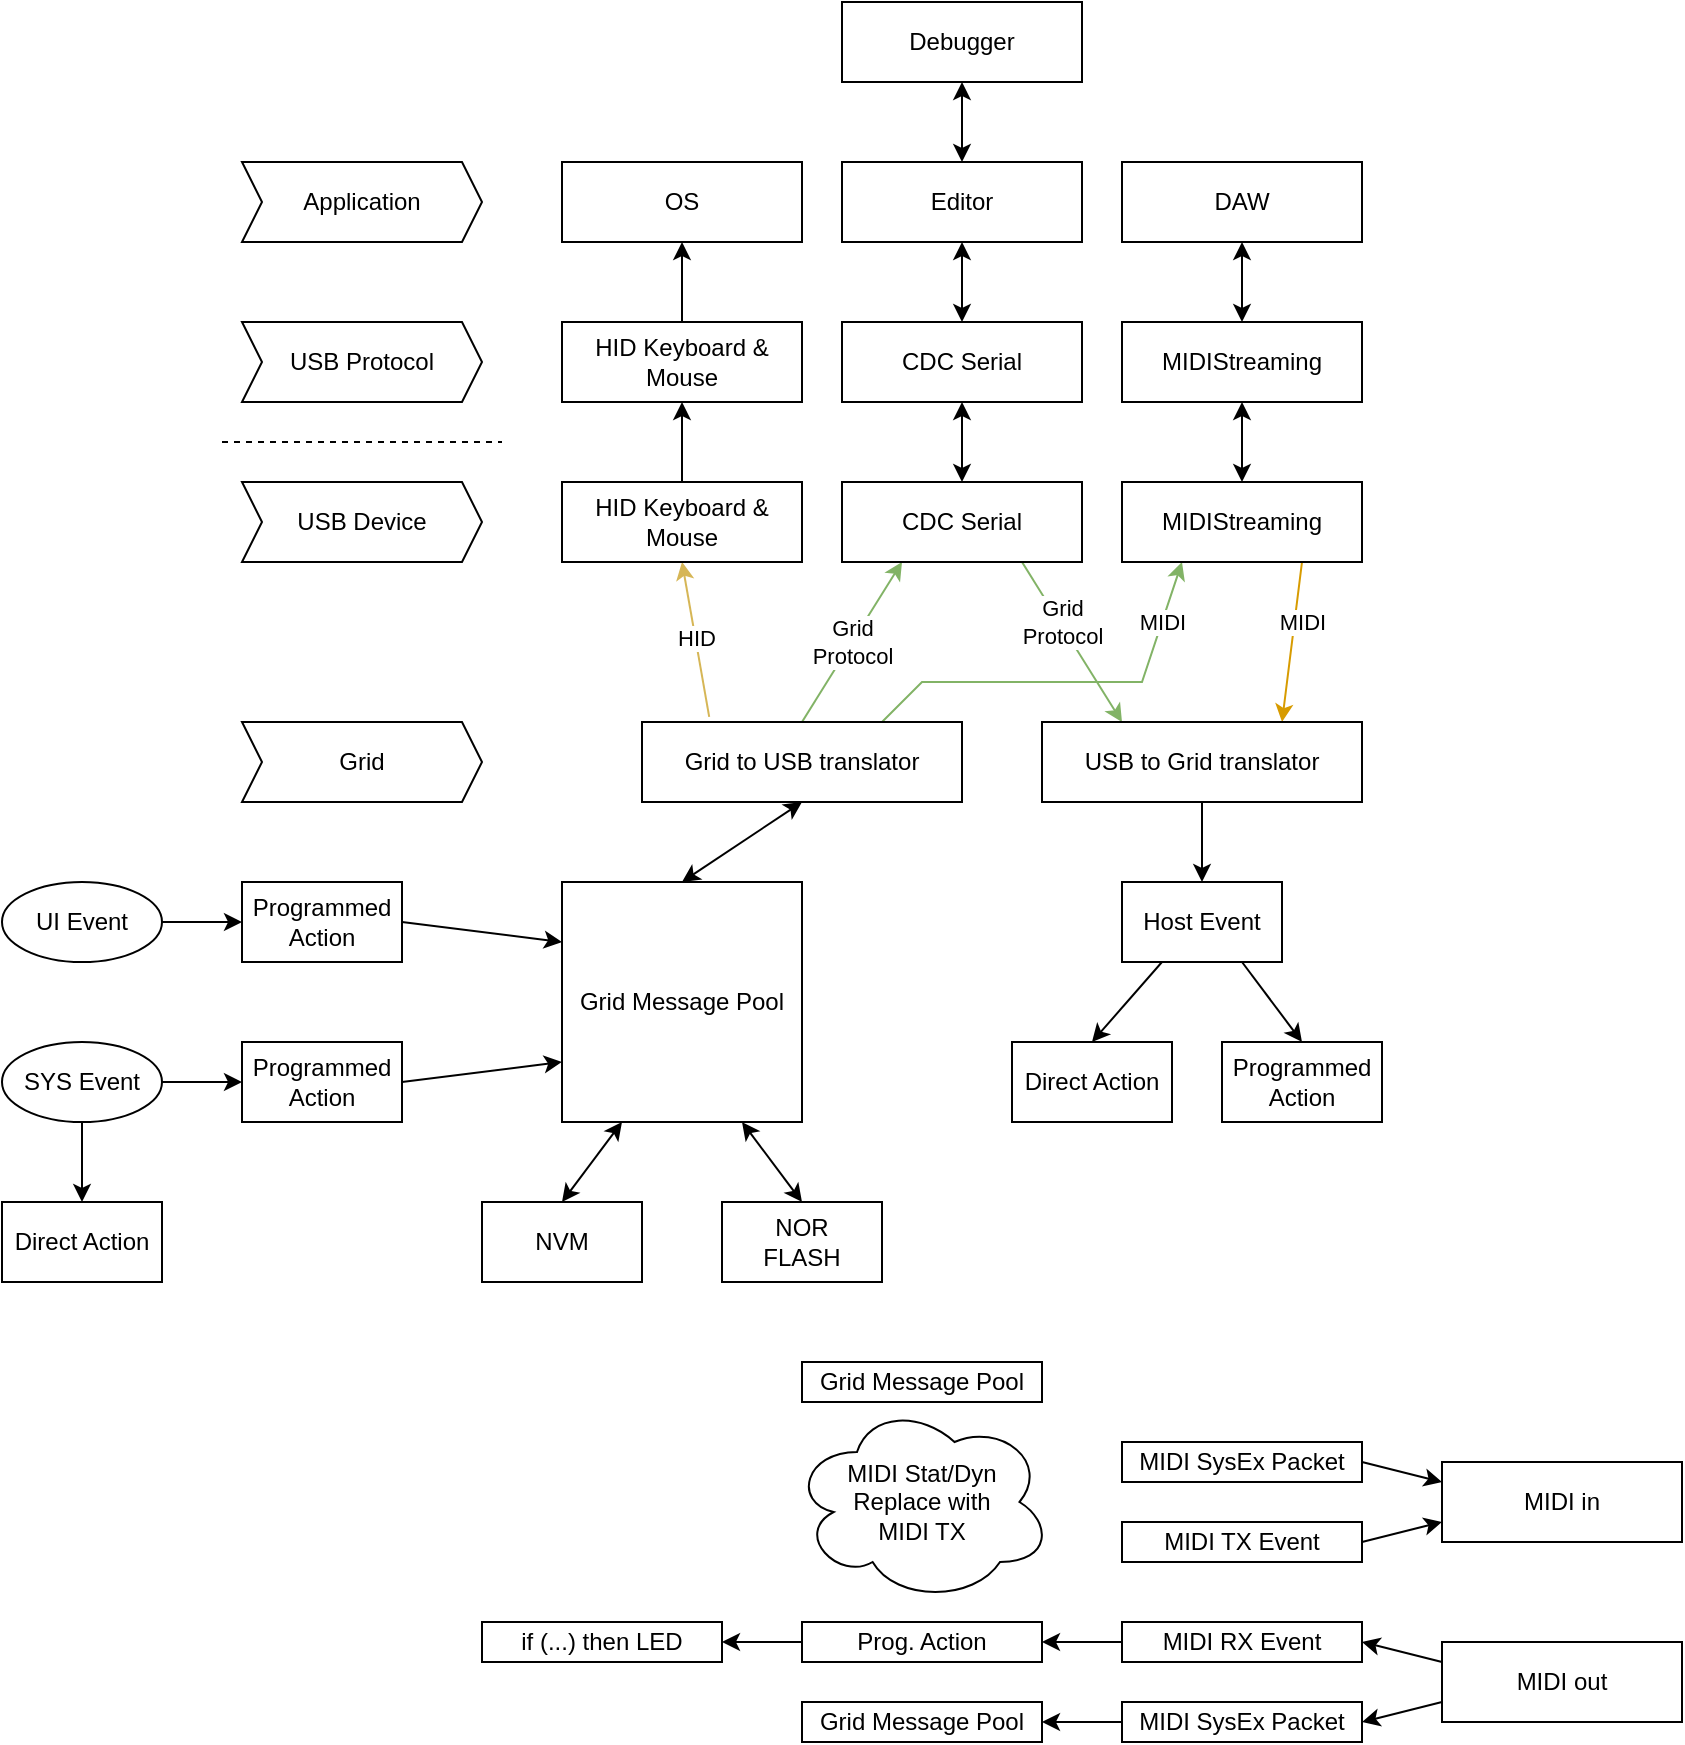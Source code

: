 <mxfile version="14.4.2" type="device" pages="3"><diagram id="URjyGO3N5JKoLYRcvSVP" name="Page-1"><mxGraphModel dx="1632" dy="775" grid="1" gridSize="10" guides="1" tooltips="1" connect="1" arrows="1" fold="1" page="1" pageScale="1" pageWidth="850" pageHeight="1100" math="0" shadow="0"><root><mxCell id="0"/><mxCell id="1" parent="0"/><mxCell id="v4wwltLjkmLUXFb881sP-47" style="edgeStyle=none;rounded=0;orthogonalLoop=1;jettySize=auto;html=1;exitX=0.5;exitY=1;exitDx=0;exitDy=0;entryX=0.5;entryY=0;entryDx=0;entryDy=0;startArrow=classic;startFill=1;" parent="1" source="v4wwltLjkmLUXFb881sP-5" target="v4wwltLjkmLUXFb881sP-43" edge="1"><mxGeometry relative="1" as="geometry"/></mxCell><mxCell id="v4wwltLjkmLUXFb881sP-5" value="DAW" style="rounded=0;whiteSpace=wrap;html=1;" parent="1" vertex="1"><mxGeometry x="480" y="240" width="120" height="40" as="geometry"/></mxCell><mxCell id="v4wwltLjkmLUXFb881sP-7" value="Editor" style="rounded=0;whiteSpace=wrap;html=1;" parent="1" vertex="1"><mxGeometry x="340" y="240" width="120" height="40" as="geometry"/></mxCell><mxCell id="v4wwltLjkmLUXFb881sP-8" value="Application" style="shape=step;perimeter=stepPerimeter;whiteSpace=wrap;html=1;fixedSize=1;size=10;" parent="1" vertex="1"><mxGeometry x="40" y="240" width="120" height="40" as="geometry"/></mxCell><mxCell id="v4wwltLjkmLUXFb881sP-9" value="Debugger" style="rounded=0;whiteSpace=wrap;html=1;" parent="1" vertex="1"><mxGeometry x="340" y="160" width="120" height="40" as="geometry"/></mxCell><mxCell id="v4wwltLjkmLUXFb881sP-31" style="edgeStyle=none;rounded=0;orthogonalLoop=1;jettySize=auto;html=1;exitX=0.5;exitY=0;exitDx=0;exitDy=0;entryX=0.5;entryY=1;entryDx=0;entryDy=0;startArrow=classic;startFill=1;" parent="1" source="v4wwltLjkmLUXFb881sP-7" target="v4wwltLjkmLUXFb881sP-9" edge="1"><mxGeometry relative="1" as="geometry"/></mxCell><mxCell id="v4wwltLjkmLUXFb881sP-86" style="edgeStyle=none;rounded=0;orthogonalLoop=1;jettySize=auto;html=1;exitX=0.25;exitY=1;exitDx=0;exitDy=0;entryX=0.5;entryY=0;entryDx=0;entryDy=0;startArrow=none;startFill=0;" parent="1" source="v4wwltLjkmLUXFb881sP-16" target="v4wwltLjkmLUXFb881sP-71" edge="1"><mxGeometry relative="1" as="geometry"/></mxCell><mxCell id="v4wwltLjkmLUXFb881sP-87" style="edgeStyle=none;rounded=0;orthogonalLoop=1;jettySize=auto;html=1;exitX=0.75;exitY=1;exitDx=0;exitDy=0;entryX=0.5;entryY=0;entryDx=0;entryDy=0;startArrow=none;startFill=0;" parent="1" source="v4wwltLjkmLUXFb881sP-16" target="v4wwltLjkmLUXFb881sP-82" edge="1"><mxGeometry relative="1" as="geometry"/></mxCell><mxCell id="v4wwltLjkmLUXFb881sP-16" value="Host Event" style="rounded=0;whiteSpace=wrap;html=1;" parent="1" vertex="1"><mxGeometry x="480" y="600" width="80" height="40" as="geometry"/></mxCell><mxCell id="v4wwltLjkmLUXFb881sP-17" value="Grid" style="shape=step;perimeter=stepPerimeter;whiteSpace=wrap;html=1;fixedSize=1;size=10;" parent="1" vertex="1"><mxGeometry x="40" y="520" width="120" height="40" as="geometry"/></mxCell><mxCell id="v4wwltLjkmLUXFb881sP-18" value="USB Device" style="shape=step;perimeter=stepPerimeter;whiteSpace=wrap;html=1;fixedSize=1;size=10;" parent="1" vertex="1"><mxGeometry x="40" y="400" width="120" height="40" as="geometry"/></mxCell><mxCell id="v4wwltLjkmLUXFb881sP-36" value="Grid&lt;br&gt;Protocol" style="edgeStyle=none;rounded=0;orthogonalLoop=1;jettySize=auto;html=1;exitX=0.5;exitY=0;exitDx=0;exitDy=0;entryX=0.25;entryY=1;entryDx=0;entryDy=0;startArrow=none;startFill=0;fillColor=#d5e8d4;strokeColor=#82b366;" parent="1" source="v4wwltLjkmLUXFb881sP-19" target="v4wwltLjkmLUXFb881sP-24" edge="1"><mxGeometry relative="1" as="geometry"/></mxCell><mxCell id="v4wwltLjkmLUXFb881sP-37" value="MIDI" style="edgeStyle=none;rounded=0;orthogonalLoop=1;jettySize=auto;html=1;exitX=0.75;exitY=0;exitDx=0;exitDy=0;entryX=0.25;entryY=1;entryDx=0;entryDy=0;startArrow=none;startFill=0;fillColor=#d5e8d4;strokeColor=#82b366;" parent="1" source="v4wwltLjkmLUXFb881sP-19" target="v4wwltLjkmLUXFb881sP-23" edge="1"><mxGeometry x="0.686" relative="1" as="geometry"><Array as="points"><mxPoint x="380" y="500"/><mxPoint x="490" y="500"/></Array><mxPoint as="offset"/></mxGeometry></mxCell><mxCell id="v4wwltLjkmLUXFb881sP-38" value="HID" style="edgeStyle=none;rounded=0;orthogonalLoop=1;jettySize=auto;html=1;entryX=0.5;entryY=1;entryDx=0;entryDy=0;startArrow=none;startFill=0;exitX=0.21;exitY=-0.065;exitDx=0;exitDy=0;exitPerimeter=0;fillColor=#fff2cc;strokeColor=#d6b656;" parent="1" source="v4wwltLjkmLUXFb881sP-19" target="v4wwltLjkmLUXFb881sP-21" edge="1"><mxGeometry relative="1" as="geometry"><mxPoint x="280" y="520" as="sourcePoint"/></mxGeometry></mxCell><mxCell id="v4wwltLjkmLUXFb881sP-19" value="Grid to USB translator" style="rounded=0;whiteSpace=wrap;html=1;" parent="1" vertex="1"><mxGeometry x="240" y="520" width="160" height="40" as="geometry"/></mxCell><mxCell id="v4wwltLjkmLUXFb881sP-20" value="USB Protocol" style="shape=step;perimeter=stepPerimeter;whiteSpace=wrap;html=1;fixedSize=1;size=10;" parent="1" vertex="1"><mxGeometry x="40" y="320" width="120" height="40" as="geometry"/></mxCell><mxCell id="v4wwltLjkmLUXFb881sP-78" style="edgeStyle=none;rounded=0;orthogonalLoop=1;jettySize=auto;html=1;exitX=0.5;exitY=0;exitDx=0;exitDy=0;entryX=0.5;entryY=1;entryDx=0;entryDy=0;startArrow=none;startFill=0;" parent="1" source="v4wwltLjkmLUXFb881sP-21" target="v4wwltLjkmLUXFb881sP-42" edge="1"><mxGeometry relative="1" as="geometry"/></mxCell><mxCell id="v4wwltLjkmLUXFb881sP-21" value="HID Keyboard &amp;amp; Mouse" style="rounded=0;whiteSpace=wrap;html=1;" parent="1" vertex="1"><mxGeometry x="200" y="400" width="120" height="40" as="geometry"/></mxCell><mxCell id="v4wwltLjkmLUXFb881sP-75" value="MIDI" style="edgeStyle=none;rounded=0;orthogonalLoop=1;jettySize=auto;html=1;exitX=0.75;exitY=1;exitDx=0;exitDy=0;entryX=0.75;entryY=0;entryDx=0;entryDy=0;startArrow=none;startFill=0;fillColor=#ffe6cc;strokeColor=#d79b00;" parent="1" source="v4wwltLjkmLUXFb881sP-23" target="v4wwltLjkmLUXFb881sP-73" edge="1"><mxGeometry x="-0.262" y="4" relative="1" as="geometry"><mxPoint as="offset"/></mxGeometry></mxCell><mxCell id="v4wwltLjkmLUXFb881sP-23" value="MIDIStreaming" style="rounded=0;whiteSpace=wrap;html=1;" parent="1" vertex="1"><mxGeometry x="480" y="400" width="120" height="40" as="geometry"/></mxCell><mxCell id="v4wwltLjkmLUXFb881sP-45" style="edgeStyle=none;rounded=0;orthogonalLoop=1;jettySize=auto;html=1;exitX=0.5;exitY=0;exitDx=0;exitDy=0;entryX=0.5;entryY=1;entryDx=0;entryDy=0;startArrow=classic;startFill=1;" parent="1" source="v4wwltLjkmLUXFb881sP-24" target="v4wwltLjkmLUXFb881sP-44" edge="1"><mxGeometry relative="1" as="geometry"/></mxCell><mxCell id="v4wwltLjkmLUXFb881sP-74" value="Grid&lt;br&gt;Protocol" style="edgeStyle=none;rounded=0;orthogonalLoop=1;jettySize=auto;html=1;exitX=0.75;exitY=1;exitDx=0;exitDy=0;entryX=0.25;entryY=0;entryDx=0;entryDy=0;startArrow=none;startFill=0;fillColor=#d5e8d4;strokeColor=#82b366;" parent="1" source="v4wwltLjkmLUXFb881sP-24" target="v4wwltLjkmLUXFb881sP-73" edge="1"><mxGeometry x="-0.236" y="1" relative="1" as="geometry"><mxPoint as="offset"/></mxGeometry></mxCell><mxCell id="v4wwltLjkmLUXFb881sP-24" value="CDC Serial" style="rounded=0;whiteSpace=wrap;html=1;" parent="1" vertex="1"><mxGeometry x="340" y="400" width="120" height="40" as="geometry"/></mxCell><mxCell id="v4wwltLjkmLUXFb881sP-33" value="OS" style="rounded=0;whiteSpace=wrap;html=1;" parent="1" vertex="1"><mxGeometry x="200" y="240" width="120" height="40" as="geometry"/></mxCell><mxCell id="v4wwltLjkmLUXFb881sP-79" style="edgeStyle=none;rounded=0;orthogonalLoop=1;jettySize=auto;html=1;exitX=0.5;exitY=0;exitDx=0;exitDy=0;entryX=0.5;entryY=1;entryDx=0;entryDy=0;startArrow=none;startFill=0;" parent="1" source="v4wwltLjkmLUXFb881sP-42" target="v4wwltLjkmLUXFb881sP-33" edge="1"><mxGeometry relative="1" as="geometry"/></mxCell><mxCell id="v4wwltLjkmLUXFb881sP-42" value="HID Keyboard &amp;amp; Mouse" style="rounded=0;whiteSpace=wrap;html=1;" parent="1" vertex="1"><mxGeometry x="200" y="320" width="120" height="40" as="geometry"/></mxCell><mxCell id="v4wwltLjkmLUXFb881sP-48" style="edgeStyle=none;rounded=0;orthogonalLoop=1;jettySize=auto;html=1;exitX=0.5;exitY=1;exitDx=0;exitDy=0;startArrow=classic;startFill=1;" parent="1" source="v4wwltLjkmLUXFb881sP-43" target="v4wwltLjkmLUXFb881sP-23" edge="1"><mxGeometry relative="1" as="geometry"/></mxCell><mxCell id="v4wwltLjkmLUXFb881sP-43" value="MIDIStreaming" style="rounded=0;whiteSpace=wrap;html=1;" parent="1" vertex="1"><mxGeometry x="480" y="320" width="120" height="40" as="geometry"/></mxCell><mxCell id="v4wwltLjkmLUXFb881sP-46" style="edgeStyle=none;rounded=0;orthogonalLoop=1;jettySize=auto;html=1;exitX=0.5;exitY=0;exitDx=0;exitDy=0;entryX=0.5;entryY=1;entryDx=0;entryDy=0;startArrow=classic;startFill=1;" parent="1" source="v4wwltLjkmLUXFb881sP-44" target="v4wwltLjkmLUXFb881sP-7" edge="1"><mxGeometry relative="1" as="geometry"/></mxCell><mxCell id="v4wwltLjkmLUXFb881sP-44" value="CDC Serial" style="rounded=0;whiteSpace=wrap;html=1;" parent="1" vertex="1"><mxGeometry x="340" y="320" width="120" height="40" as="geometry"/></mxCell><mxCell id="v4wwltLjkmLUXFb881sP-51" value="" style="endArrow=none;dashed=1;html=1;" parent="1" edge="1"><mxGeometry width="50" height="50" relative="1" as="geometry"><mxPoint x="30" y="380" as="sourcePoint"/><mxPoint x="170" y="380" as="targetPoint"/></mxGeometry></mxCell><mxCell id="v4wwltLjkmLUXFb881sP-54" style="edgeStyle=none;rounded=0;orthogonalLoop=1;jettySize=auto;html=1;exitX=0.5;exitY=0;exitDx=0;exitDy=0;entryX=0.5;entryY=1;entryDx=0;entryDy=0;startArrow=classic;startFill=1;" parent="1" source="v4wwltLjkmLUXFb881sP-53" target="v4wwltLjkmLUXFb881sP-19" edge="1"><mxGeometry relative="1" as="geometry"/></mxCell><mxCell id="v4wwltLjkmLUXFb881sP-60" style="edgeStyle=none;rounded=0;orthogonalLoop=1;jettySize=auto;html=1;exitX=0.75;exitY=1;exitDx=0;exitDy=0;entryX=0.5;entryY=0;entryDx=0;entryDy=0;startArrow=classic;startFill=1;" parent="1" source="v4wwltLjkmLUXFb881sP-53" target="v4wwltLjkmLUXFb881sP-58" edge="1"><mxGeometry relative="1" as="geometry"/></mxCell><mxCell id="v4wwltLjkmLUXFb881sP-53" value="Grid Message Pool" style="rounded=0;whiteSpace=wrap;html=1;" parent="1" vertex="1"><mxGeometry x="200" y="600" width="120" height="120" as="geometry"/></mxCell><mxCell id="v4wwltLjkmLUXFb881sP-59" style="edgeStyle=none;rounded=0;orthogonalLoop=1;jettySize=auto;html=1;exitX=0.5;exitY=0;exitDx=0;exitDy=0;entryX=0.25;entryY=1;entryDx=0;entryDy=0;startArrow=classic;startFill=1;" parent="1" source="v4wwltLjkmLUXFb881sP-56" target="v4wwltLjkmLUXFb881sP-53" edge="1"><mxGeometry relative="1" as="geometry"/></mxCell><mxCell id="v4wwltLjkmLUXFb881sP-56" value="NVM" style="rounded=0;whiteSpace=wrap;html=1;" parent="1" vertex="1"><mxGeometry x="160" y="760" width="80" height="40" as="geometry"/></mxCell><mxCell id="v4wwltLjkmLUXFb881sP-58" value="NOR&lt;br&gt;FLASH" style="rounded=0;whiteSpace=wrap;html=1;" parent="1" vertex="1"><mxGeometry x="280" y="760" width="80" height="40" as="geometry"/></mxCell><mxCell id="v4wwltLjkmLUXFb881sP-65" style="edgeStyle=none;rounded=0;orthogonalLoop=1;jettySize=auto;html=1;exitX=1;exitY=0.5;exitDx=0;exitDy=0;entryX=0;entryY=0.25;entryDx=0;entryDy=0;startArrow=none;startFill=0;" parent="1" source="v4wwltLjkmLUXFb881sP-62" target="v4wwltLjkmLUXFb881sP-53" edge="1"><mxGeometry relative="1" as="geometry"/></mxCell><mxCell id="v4wwltLjkmLUXFb881sP-62" value="Programmed Action" style="rounded=0;whiteSpace=wrap;html=1;" parent="1" vertex="1"><mxGeometry x="40" y="600" width="80" height="40" as="geometry"/></mxCell><mxCell id="v4wwltLjkmLUXFb881sP-64" style="edgeStyle=none;rounded=0;orthogonalLoop=1;jettySize=auto;html=1;exitX=1;exitY=0.5;exitDx=0;exitDy=0;entryX=0;entryY=0.5;entryDx=0;entryDy=0;startArrow=none;startFill=0;" parent="1" source="v4wwltLjkmLUXFb881sP-63" target="v4wwltLjkmLUXFb881sP-62" edge="1"><mxGeometry relative="1" as="geometry"/></mxCell><mxCell id="v4wwltLjkmLUXFb881sP-63" value="UI Event" style="ellipse;whiteSpace=wrap;html=1;" parent="1" vertex="1"><mxGeometry x="-80" y="600" width="80" height="40" as="geometry"/></mxCell><mxCell id="v4wwltLjkmLUXFb881sP-68" style="edgeStyle=none;rounded=0;orthogonalLoop=1;jettySize=auto;html=1;exitX=1;exitY=0.5;exitDx=0;exitDy=0;entryX=0;entryY=0.5;entryDx=0;entryDy=0;startArrow=none;startFill=0;" parent="1" source="v4wwltLjkmLUXFb881sP-66" target="v4wwltLjkmLUXFb881sP-67" edge="1"><mxGeometry relative="1" as="geometry"/></mxCell><mxCell id="v4wwltLjkmLUXFb881sP-85" style="edgeStyle=none;rounded=0;orthogonalLoop=1;jettySize=auto;html=1;exitX=0.5;exitY=1;exitDx=0;exitDy=0;entryX=0.5;entryY=0;entryDx=0;entryDy=0;startArrow=none;startFill=0;" parent="1" source="v4wwltLjkmLUXFb881sP-66" target="v4wwltLjkmLUXFb881sP-83" edge="1"><mxGeometry relative="1" as="geometry"/></mxCell><mxCell id="v4wwltLjkmLUXFb881sP-66" value="SYS Event" style="ellipse;whiteSpace=wrap;html=1;" parent="1" vertex="1"><mxGeometry x="-80" y="680" width="80" height="40" as="geometry"/></mxCell><mxCell id="v4wwltLjkmLUXFb881sP-69" style="edgeStyle=none;rounded=0;orthogonalLoop=1;jettySize=auto;html=1;exitX=1;exitY=0.5;exitDx=0;exitDy=0;entryX=0;entryY=0.75;entryDx=0;entryDy=0;startArrow=none;startFill=0;" parent="1" source="v4wwltLjkmLUXFb881sP-67" target="v4wwltLjkmLUXFb881sP-53" edge="1"><mxGeometry relative="1" as="geometry"/></mxCell><mxCell id="v4wwltLjkmLUXFb881sP-67" value="Programmed Action" style="rounded=0;whiteSpace=wrap;html=1;" parent="1" vertex="1"><mxGeometry x="40" y="680" width="80" height="40" as="geometry"/></mxCell><mxCell id="v4wwltLjkmLUXFb881sP-71" value="Direct Action" style="rounded=0;whiteSpace=wrap;html=1;" parent="1" vertex="1"><mxGeometry x="425" y="680" width="80" height="40" as="geometry"/></mxCell><mxCell id="v4wwltLjkmLUXFb881sP-81" style="edgeStyle=none;rounded=0;orthogonalLoop=1;jettySize=auto;html=1;exitX=0.5;exitY=1;exitDx=0;exitDy=0;entryX=0.5;entryY=0;entryDx=0;entryDy=0;startArrow=none;startFill=0;" parent="1" source="v4wwltLjkmLUXFb881sP-73" target="v4wwltLjkmLUXFb881sP-16" edge="1"><mxGeometry relative="1" as="geometry"/></mxCell><mxCell id="v4wwltLjkmLUXFb881sP-73" value="USB to Grid translator" style="rounded=0;whiteSpace=wrap;html=1;" parent="1" vertex="1"><mxGeometry x="440" y="520" width="160" height="40" as="geometry"/></mxCell><mxCell id="v4wwltLjkmLUXFb881sP-82" value="Programmed Action" style="rounded=0;whiteSpace=wrap;html=1;" parent="1" vertex="1"><mxGeometry x="530" y="680" width="80" height="40" as="geometry"/></mxCell><mxCell id="v4wwltLjkmLUXFb881sP-83" value="Direct Action" style="rounded=0;whiteSpace=wrap;html=1;" parent="1" vertex="1"><mxGeometry x="-80" y="760" width="80" height="40" as="geometry"/></mxCell><mxCell id="v4wwltLjkmLUXFb881sP-110" style="edgeStyle=none;rounded=0;orthogonalLoop=1;jettySize=auto;html=1;exitX=1;exitY=0.5;exitDx=0;exitDy=0;entryX=0;entryY=0.75;entryDx=0;entryDy=0;startArrow=none;startFill=0;" parent="1" source="v4wwltLjkmLUXFb881sP-90" target="v4wwltLjkmLUXFb881sP-92" edge="1"><mxGeometry relative="1" as="geometry"/></mxCell><mxCell id="v4wwltLjkmLUXFb881sP-90" value="MIDI TX Event" style="rounded=0;whiteSpace=wrap;html=1;" parent="1" vertex="1"><mxGeometry x="480" y="920" width="120" height="20" as="geometry"/></mxCell><mxCell id="v4wwltLjkmLUXFb881sP-92" value="MIDI in" style="rounded=0;whiteSpace=wrap;html=1;" parent="1" vertex="1"><mxGeometry x="640" y="890" width="120" height="40" as="geometry"/></mxCell><mxCell id="v4wwltLjkmLUXFb881sP-97" style="edgeStyle=none;rounded=0;orthogonalLoop=1;jettySize=auto;html=1;exitX=0;exitY=0.25;exitDx=0;exitDy=0;entryX=1;entryY=0.5;entryDx=0;entryDy=0;startArrow=none;startFill=0;" parent="1" source="v4wwltLjkmLUXFb881sP-95" target="v4wwltLjkmLUXFb881sP-96" edge="1"><mxGeometry relative="1" as="geometry"/></mxCell><mxCell id="v4wwltLjkmLUXFb881sP-103" style="edgeStyle=none;rounded=0;orthogonalLoop=1;jettySize=auto;html=1;exitX=0;exitY=0.75;exitDx=0;exitDy=0;entryX=1;entryY=0.5;entryDx=0;entryDy=0;startArrow=none;startFill=0;" parent="1" source="v4wwltLjkmLUXFb881sP-95" target="v4wwltLjkmLUXFb881sP-102" edge="1"><mxGeometry relative="1" as="geometry"/></mxCell><mxCell id="v4wwltLjkmLUXFb881sP-95" value="MIDI out" style="rounded=0;whiteSpace=wrap;html=1;" parent="1" vertex="1"><mxGeometry x="640" y="980" width="120" height="40" as="geometry"/></mxCell><mxCell id="v4wwltLjkmLUXFb881sP-99" style="edgeStyle=none;rounded=0;orthogonalLoop=1;jettySize=auto;html=1;exitX=0;exitY=0.5;exitDx=0;exitDy=0;entryX=1;entryY=0.5;entryDx=0;entryDy=0;startArrow=none;startFill=0;" parent="1" source="v4wwltLjkmLUXFb881sP-96" target="v4wwltLjkmLUXFb881sP-98" edge="1"><mxGeometry relative="1" as="geometry"/></mxCell><mxCell id="v4wwltLjkmLUXFb881sP-96" value="MIDI RX Event" style="rounded=0;whiteSpace=wrap;html=1;" parent="1" vertex="1"><mxGeometry x="480" y="970" width="120" height="20" as="geometry"/></mxCell><mxCell id="v4wwltLjkmLUXFb881sP-101" style="edgeStyle=none;rounded=0;orthogonalLoop=1;jettySize=auto;html=1;exitX=0;exitY=0.5;exitDx=0;exitDy=0;entryX=1;entryY=0.5;entryDx=0;entryDy=0;startArrow=none;startFill=0;" parent="1" source="v4wwltLjkmLUXFb881sP-98" target="v4wwltLjkmLUXFb881sP-100" edge="1"><mxGeometry relative="1" as="geometry"/></mxCell><mxCell id="v4wwltLjkmLUXFb881sP-98" value="Prog. Action" style="rounded=0;whiteSpace=wrap;html=1;" parent="1" vertex="1"><mxGeometry x="320" y="970" width="120" height="20" as="geometry"/></mxCell><mxCell id="v4wwltLjkmLUXFb881sP-100" value="if (...) then LED" style="rounded=0;whiteSpace=wrap;html=1;" parent="1" vertex="1"><mxGeometry x="160" y="970" width="120" height="20" as="geometry"/></mxCell><mxCell id="v4wwltLjkmLUXFb881sP-105" style="edgeStyle=none;rounded=0;orthogonalLoop=1;jettySize=auto;html=1;exitX=0;exitY=0.5;exitDx=0;exitDy=0;entryX=1;entryY=0.5;entryDx=0;entryDy=0;startArrow=none;startFill=0;" parent="1" source="v4wwltLjkmLUXFb881sP-102" target="v4wwltLjkmLUXFb881sP-104" edge="1"><mxGeometry relative="1" as="geometry"/></mxCell><mxCell id="v4wwltLjkmLUXFb881sP-102" value="MIDI SysEx Packet" style="rounded=0;whiteSpace=wrap;html=1;" parent="1" vertex="1"><mxGeometry x="480" y="1010" width="120" height="20" as="geometry"/></mxCell><mxCell id="v4wwltLjkmLUXFb881sP-104" value="Grid Message Pool" style="rounded=0;whiteSpace=wrap;html=1;" parent="1" vertex="1"><mxGeometry x="320" y="1010" width="120" height="20" as="geometry"/></mxCell><mxCell id="v4wwltLjkmLUXFb881sP-106" value="MIDI Stat/Dyn&lt;br&gt;Replace with &lt;br&gt;MIDI TX" style="ellipse;shape=cloud;whiteSpace=wrap;html=1;" parent="1" vertex="1"><mxGeometry x="315" y="860" width="130" height="100" as="geometry"/></mxCell><mxCell id="v4wwltLjkmLUXFb881sP-107" value="Grid Message Pool" style="rounded=0;whiteSpace=wrap;html=1;" parent="1" vertex="1"><mxGeometry x="320" y="840" width="120" height="20" as="geometry"/></mxCell><mxCell id="v4wwltLjkmLUXFb881sP-109" style="edgeStyle=none;rounded=0;orthogonalLoop=1;jettySize=auto;html=1;exitX=1;exitY=0.5;exitDx=0;exitDy=0;entryX=0;entryY=0.25;entryDx=0;entryDy=0;startArrow=none;startFill=0;" parent="1" source="v4wwltLjkmLUXFb881sP-108" target="v4wwltLjkmLUXFb881sP-92" edge="1"><mxGeometry relative="1" as="geometry"/></mxCell><mxCell id="v4wwltLjkmLUXFb881sP-108" value="MIDI SysEx Packet" style="rounded=0;whiteSpace=wrap;html=1;" parent="1" vertex="1"><mxGeometry x="480" y="880" width="120" height="20" as="geometry"/></mxCell></root></mxGraphModel></diagram><diagram id="LXDtIKUlSgXPDbIEA3RX" name="Eval system"><mxGraphModel dx="447" dy="1243" grid="1" gridSize="10" guides="1" tooltips="1" connect="1" arrows="1" fold="1" page="0" pageScale="1" pageWidth="850" pageHeight="1100" math="0" shadow="0"><root><mxCell id="mcvG0fLsNsnBQSgVkDWs-0"/><mxCell id="mcvG0fLsNsnBQSgVkDWs-1" parent="mcvG0fLsNsnBQSgVkDWs-0"/><mxCell id="YWnLxwp78zshkd98j1Di-86" value="" style="rounded=0;whiteSpace=wrap;html=1;strokeColor=none;fillColor=#2A3439;align=left;" parent="mcvG0fLsNsnBQSgVkDWs-1" vertex="1"><mxGeometry x="1940" y="-400" width="400" height="850" as="geometry"/></mxCell><mxCell id="X9JgU6VQBn-m5s7iO8Jt-97" value="" style="rounded=0;whiteSpace=wrap;html=1;strokeColor=none;fillColor=#2A3439;align=left;" parent="mcvG0fLsNsnBQSgVkDWs-1" vertex="1"><mxGeometry x="1110" y="-400" width="820" height="850" as="geometry"/></mxCell><mxCell id="X9JgU6VQBn-m5s7iO8Jt-92" value="" style="rounded=0;whiteSpace=wrap;html=1;fillColor=#1E2628;strokeColor=none;" parent="mcvG0fLsNsnBQSgVkDWs-1" vertex="1"><mxGeometry x="1620" y="-350" width="300" height="150" as="geometry"/></mxCell><mxCell id="mcvG0fLsNsnBQSgVkDWs-153" value="" style="rounded=0;whiteSpace=wrap;html=1;fillColor=#1E2628;strokeColor=none;" parent="mcvG0fLsNsnBQSgVkDWs-1" vertex="1"><mxGeometry x="1620" y="-170" width="300" height="610" as="geometry"/></mxCell><mxCell id="X9JgU6VQBn-m5s7iO8Jt-81" value="" style="rounded=1;whiteSpace=wrap;html=1;strokeColor=none;fillColor=#2A3439;" parent="mcvG0fLsNsnBQSgVkDWs-1" vertex="1"><mxGeometry x="1630" y="-320" width="280" height="50" as="geometry"/></mxCell><mxCell id="X9JgU6VQBn-m5s7iO8Jt-15" value="" style="rounded=1;whiteSpace=wrap;html=1;strokeColor=none;fillColor=#FFD966;arcSize=50;" parent="mcvG0fLsNsnBQSgVkDWs-1" vertex="1"><mxGeometry x="1630" y="10" width="280" height="20" as="geometry"/></mxCell><mxCell id="mcvG0fLsNsnBQSgVkDWs-63" value="GET/SET" style="edgeStyle=orthogonalEdgeStyle;rounded=0;orthogonalLoop=1;jettySize=auto;html=1;exitX=0.75;exitY=0;exitDx=0;exitDy=0;entryX=0.5;entryY=1;entryDx=0;entryDy=0;startArrow=classic;startFill=1;" parent="mcvG0fLsNsnBQSgVkDWs-1" source="mcvG0fLsNsnBQSgVkDWs-54" target="mcvG0fLsNsnBQSgVkDWs-49" edge="1"><mxGeometry relative="1" as="geometry"><Array as="points"><mxPoint x="640" y="290"/><mxPoint x="660" y="290"/></Array></mxGeometry></mxCell><mxCell id="mcvG0fLsNsnBQSgVkDWs-54" value="" style="rounded=0;whiteSpace=wrap;html=1;" parent="mcvG0fLsNsnBQSgVkDWs-1" vertex="1"><mxGeometry x="280" y="320" width="480" height="160" as="geometry"/></mxCell><mxCell id="mcvG0fLsNsnBQSgVkDWs-24" style="edgeStyle=orthogonalEdgeStyle;rounded=0;orthogonalLoop=1;jettySize=auto;html=1;exitX=1;exitY=0.5;exitDx=0;exitDy=0;entryX=0;entryY=0.5;entryDx=0;entryDy=0;" parent="mcvG0fLsNsnBQSgVkDWs-1" source="mcvG0fLsNsnBQSgVkDWs-2" target="mcvG0fLsNsnBQSgVkDWs-22" edge="1"><mxGeometry relative="1" as="geometry"/></mxCell><mxCell id="mcvG0fLsNsnBQSgVkDWs-2" value="UI&lt;br&gt;Event" style="ellipse;whiteSpace=wrap;html=1;" parent="mcvG0fLsNsnBQSgVkDWs-1" vertex="1"><mxGeometry x="160" y="200" width="80" height="80" as="geometry"/></mxCell><mxCell id="mcvG0fLsNsnBQSgVkDWs-8" value="Absolute Value" style="rounded=1;whiteSpace=wrap;html=1;" parent="mcvG0fLsNsnBQSgVkDWs-1" vertex="1"><mxGeometry x="290" y="450" width="140" height="20" as="geometry"/></mxCell><mxCell id="mcvG0fLsNsnBQSgVkDWs-14" value="On Encoder Change" style="rounded=0;whiteSpace=wrap;html=1;fillColor=#dae8fc;strokeColor=#6c8ebf;" parent="mcvG0fLsNsnBQSgVkDWs-1" vertex="1"><mxGeometry x="120" y="-40" width="380" height="40" as="geometry"/></mxCell><mxCell id="mcvG0fLsNsnBQSgVkDWs-16" value="Template Parameters&lt;br&gt;&lt;br&gt;R/W &lt;br&gt;Memory" style="shape=callout;whiteSpace=wrap;html=1;perimeter=calloutPerimeter;size=30;position=0.31;base=40;direction=north;" parent="mcvG0fLsNsnBQSgVkDWs-1" vertex="1"><mxGeometry x="160" y="320" width="110" height="160" as="geometry"/></mxCell><mxCell id="mcvG0fLsNsnBQSgVkDWs-42" style="edgeStyle=orthogonalEdgeStyle;rounded=0;orthogonalLoop=1;jettySize=auto;html=1;exitX=1;exitY=0.5;exitDx=0;exitDy=0;entryX=0;entryY=0.5;entryDx=0;entryDy=0;" parent="mcvG0fLsNsnBQSgVkDWs-1" source="mcvG0fLsNsnBQSgVkDWs-22" target="mcvG0fLsNsnBQSgVkDWs-68" edge="1"><mxGeometry relative="1" as="geometry"><mxPoint x="480" y="240.0" as="targetPoint"/><Array as="points"><mxPoint x="460" y="240"/><mxPoint x="460" y="210"/></Array></mxGeometry></mxCell><mxCell id="mcvG0fLsNsnBQSgVkDWs-59" value="GET/SET" style="edgeStyle=orthogonalEdgeStyle;rounded=0;orthogonalLoop=1;jettySize=auto;html=1;exitX=0.5;exitY=1;exitDx=0;exitDy=0;entryX=0.25;entryY=0;entryDx=0;entryDy=0;startArrow=classic;startFill=1;" parent="mcvG0fLsNsnBQSgVkDWs-1" source="mcvG0fLsNsnBQSgVkDWs-22" target="mcvG0fLsNsnBQSgVkDWs-54" edge="1"><mxGeometry relative="1" as="geometry"/></mxCell><mxCell id="mcvG0fLsNsnBQSgVkDWs-22" value="{EXPRESSION}&lt;br&gt;or hard coded" style="rounded=0;whiteSpace=wrap;html=1;" parent="mcvG0fLsNsnBQSgVkDWs-1" vertex="1"><mxGeometry x="280" y="220" width="160" height="40" as="geometry"/></mxCell><mxCell id="mcvG0fLsNsnBQSgVkDWs-5" value="Elapsed Time" style="rounded=1;whiteSpace=wrap;html=1;" parent="mcvG0fLsNsnBQSgVkDWs-1" vertex="1"><mxGeometry x="290" y="360" width="140" height="20" as="geometry"/></mxCell><mxCell id="mcvG0fLsNsnBQSgVkDWs-6" value="Velocity Curve Params" style="rounded=1;whiteSpace=wrap;html=1;" parent="mcvG0fLsNsnBQSgVkDWs-1" vertex="1"><mxGeometry x="290" y="390" width="140" height="20" as="geometry"/></mxCell><mxCell id="mcvG0fLsNsnBQSgVkDWs-7" value="Rotation Delta" style="rounded=1;whiteSpace=wrap;html=1;" parent="mcvG0fLsNsnBQSgVkDWs-1" vertex="1"><mxGeometry x="290" y="330" width="140" height="20" as="geometry"/></mxCell><mxCell id="mcvG0fLsNsnBQSgVkDWs-9" value="Relative Change" style="rounded=1;whiteSpace=wrap;html=1;" parent="mcvG0fLsNsnBQSgVkDWs-1" vertex="1"><mxGeometry x="290" y="420" width="140" height="20" as="geometry"/></mxCell><mxCell id="mcvG0fLsNsnBQSgVkDWs-34" value="On Ready To Transmit" style="rounded=0;whiteSpace=wrap;html=1;fillColor=#fff2cc;strokeColor=#d6b656;" parent="mcvG0fLsNsnBQSgVkDWs-1" vertex="1"><mxGeometry x="500" y="-40" width="480" height="40" as="geometry"/></mxCell><mxCell id="mcvG0fLsNsnBQSgVkDWs-50" style="edgeStyle=orthogonalEdgeStyle;rounded=0;orthogonalLoop=1;jettySize=auto;html=1;exitX=0.5;exitY=1;exitDx=0;exitDy=0;entryX=0.25;entryY=0;entryDx=0;entryDy=0;" parent="mcvG0fLsNsnBQSgVkDWs-1" source="mcvG0fLsNsnBQSgVkDWs-39" target="mcvG0fLsNsnBQSgVkDWs-49" edge="1"><mxGeometry relative="1" as="geometry"/></mxCell><mxCell id="mcvG0fLsNsnBQSgVkDWs-39" value="Event String" style="rounded=1;whiteSpace=wrap;html=1;" parent="mcvG0fLsNsnBQSgVkDWs-1" vertex="1"><mxGeometry x="560" y="180" width="90" height="20" as="geometry"/></mxCell><mxCell id="mcvG0fLsNsnBQSgVkDWs-51" style="edgeStyle=orthogonalEdgeStyle;rounded=0;orthogonalLoop=1;jettySize=auto;html=1;exitX=0.5;exitY=1;exitDx=0;exitDy=0;entryX=0.75;entryY=0;entryDx=0;entryDy=0;" parent="mcvG0fLsNsnBQSgVkDWs-1" source="mcvG0fLsNsnBQSgVkDWs-40" target="mcvG0fLsNsnBQSgVkDWs-49" edge="1"><mxGeometry relative="1" as="geometry"/></mxCell><mxCell id="mcvG0fLsNsnBQSgVkDWs-40" value="Action String" style="rounded=1;whiteSpace=wrap;html=1;" parent="mcvG0fLsNsnBQSgVkDWs-1" vertex="1"><mxGeometry x="670" y="180" width="80" height="20" as="geometry"/></mxCell><mxCell id="mcvG0fLsNsnBQSgVkDWs-74" style="edgeStyle=orthogonalEdgeStyle;rounded=0;orthogonalLoop=1;jettySize=auto;html=1;exitX=1;exitY=0.5;exitDx=0;exitDy=0;entryX=0;entryY=0.5;entryDx=0;entryDy=0;startArrow=none;startFill=0;" parent="mcvG0fLsNsnBQSgVkDWs-1" source="mcvG0fLsNsnBQSgVkDWs-49" target="mcvG0fLsNsnBQSgVkDWs-73" edge="1"><mxGeometry relative="1" as="geometry"/></mxCell><mxCell id="mcvG0fLsNsnBQSgVkDWs-49" value="{EXPRESSION} + MIDI + LED" style="rounded=0;whiteSpace=wrap;html=1;" parent="mcvG0fLsNsnBQSgVkDWs-1" vertex="1"><mxGeometry x="560" y="220" width="200" height="40" as="geometry"/></mxCell><mxCell id="mcvG0fLsNsnBQSgVkDWs-68" value="&lt;span&gt;Trigger Event&lt;/span&gt;" style="shape=parallelogram;perimeter=parallelogramPerimeter;whiteSpace=wrap;html=1;fixedSize=1;size=10;" parent="mcvG0fLsNsnBQSgVkDWs-1" vertex="1"><mxGeometry x="470" y="190" width="60" height="40" as="geometry"/></mxCell><mxCell id="mcvG0fLsNsnBQSgVkDWs-69" value="Clear Event" style="shape=parallelogram;perimeter=parallelogramPerimeter;whiteSpace=wrap;html=1;fixedSize=1;size=10;" parent="mcvG0fLsNsnBQSgVkDWs-1" vertex="1"><mxGeometry x="950" y="220" width="60" height="40" as="geometry"/></mxCell><mxCell id="mcvG0fLsNsnBQSgVkDWs-75" style="edgeStyle=orthogonalEdgeStyle;rounded=0;orthogonalLoop=1;jettySize=auto;html=1;exitX=1;exitY=0.5;exitDx=0;exitDy=0;entryX=0;entryY=0.5;entryDx=0;entryDy=0;startArrow=none;startFill=0;" parent="mcvG0fLsNsnBQSgVkDWs-1" source="mcvG0fLsNsnBQSgVkDWs-73" target="mcvG0fLsNsnBQSgVkDWs-69" edge="1"><mxGeometry relative="1" as="geometry"/></mxCell><mxCell id="mcvG0fLsNsnBQSgVkDWs-73" value="Copy To Tx Buffer" style="rounded=0;whiteSpace=wrap;html=1;" parent="mcvG0fLsNsnBQSgVkDWs-1" vertex="1"><mxGeometry x="800" y="220" width="120" height="40" as="geometry"/></mxCell><mxCell id="mcvG0fLsNsnBQSgVkDWs-77" style="edgeStyle=orthogonalEdgeStyle;rounded=0;orthogonalLoop=1;jettySize=auto;html=1;exitX=0.5;exitY=1;exitDx=0;exitDy=0;entryX=0.5;entryY=0;entryDx=0;entryDy=0;startArrow=none;startFill=0;" parent="mcvG0fLsNsnBQSgVkDWs-1" source="mcvG0fLsNsnBQSgVkDWs-76" target="mcvG0fLsNsnBQSgVkDWs-22" edge="1"><mxGeometry relative="1" as="geometry"/></mxCell><mxCell id="mcvG0fLsNsnBQSgVkDWs-76" value="Algorithm String" style="rounded=1;whiteSpace=wrap;html=1;" parent="mcvG0fLsNsnBQSgVkDWs-1" vertex="1"><mxGeometry x="290" y="180" width="140" height="20" as="geometry"/></mxCell><mxCell id="mcvG0fLsNsnBQSgVkDWs-81" style="edgeStyle=orthogonalEdgeStyle;rounded=0;orthogonalLoop=1;jettySize=auto;html=1;exitX=1;exitY=0.5;exitDx=0;exitDy=0;entryX=0.5;entryY=0;entryDx=0;entryDy=0;startArrow=none;startFill=0;" parent="mcvG0fLsNsnBQSgVkDWs-1" source="mcvG0fLsNsnBQSgVkDWs-80" target="mcvG0fLsNsnBQSgVkDWs-40" edge="1"><mxGeometry relative="1" as="geometry"/></mxCell><mxCell id="mcvG0fLsNsnBQSgVkDWs-82" style="edgeStyle=orthogonalEdgeStyle;rounded=0;orthogonalLoop=1;jettySize=auto;html=1;exitX=1;exitY=0.5;exitDx=0;exitDy=0;entryX=0.5;entryY=0;entryDx=0;entryDy=0;startArrow=none;startFill=0;dashed=1;" parent="mcvG0fLsNsnBQSgVkDWs-1" source="mcvG0fLsNsnBQSgVkDWs-80" target="mcvG0fLsNsnBQSgVkDWs-76" edge="1"><mxGeometry relative="1" as="geometry"/></mxCell><mxCell id="mcvG0fLsNsnBQSgVkDWs-80" value="Editor/NVM&lt;br&gt;Config" style="ellipse;whiteSpace=wrap;html=1;" parent="mcvG0fLsNsnBQSgVkDWs-1" vertex="1"><mxGeometry x="160" y="100" width="80" height="80" as="geometry"/></mxCell><mxCell id="mcvG0fLsNsnBQSgVkDWs-92" style="edgeStyle=orthogonalEdgeStyle;rounded=0;orthogonalLoop=1;jettySize=auto;html=1;exitX=1;exitY=0.5;exitDx=0;exitDy=0;startArrow=none;startFill=0;" parent="mcvG0fLsNsnBQSgVkDWs-1" source="mcvG0fLsNsnBQSgVkDWs-100" target="mcvG0fLsNsnBQSgVkDWs-91" edge="1"><mxGeometry relative="1" as="geometry"/></mxCell><mxCell id="mcvG0fLsNsnBQSgVkDWs-83" value="Init &lt;br&gt;Event" style="ellipse;whiteSpace=wrap;html=1;" parent="mcvG0fLsNsnBQSgVkDWs-1" vertex="1"><mxGeometry x="160" y="520" width="80" height="80" as="geometry"/></mxCell><mxCell id="mcvG0fLsNsnBQSgVkDWs-94" value="SET" style="edgeStyle=orthogonalEdgeStyle;rounded=0;orthogonalLoop=1;jettySize=auto;html=1;exitX=0.5;exitY=0;exitDx=0;exitDy=0;entryX=0.75;entryY=1;entryDx=0;entryDy=0;startArrow=none;startFill=0;" parent="mcvG0fLsNsnBQSgVkDWs-1" source="mcvG0fLsNsnBQSgVkDWs-84" target="mcvG0fLsNsnBQSgVkDWs-54" edge="1"><mxGeometry relative="1" as="geometry"/></mxCell><mxCell id="mcvG0fLsNsnBQSgVkDWs-97" style="edgeStyle=orthogonalEdgeStyle;rounded=0;orthogonalLoop=1;jettySize=auto;html=1;exitX=1;exitY=0.5;exitDx=0;exitDy=0;entryX=0;entryY=0.5;entryDx=0;entryDy=0;startArrow=none;startFill=0;" parent="mcvG0fLsNsnBQSgVkDWs-1" source="mcvG0fLsNsnBQSgVkDWs-84" target="mcvG0fLsNsnBQSgVkDWs-96" edge="1"><mxGeometry relative="1" as="geometry"/></mxCell><mxCell id="mcvG0fLsNsnBQSgVkDWs-84" value="{EXPRESSION} + LED" style="rounded=0;whiteSpace=wrap;html=1;" parent="mcvG0fLsNsnBQSgVkDWs-1" vertex="1"><mxGeometry x="560" y="540" width="200" height="40" as="geometry"/></mxCell><mxCell id="mcvG0fLsNsnBQSgVkDWs-87" value="STORE, STORE&lt;br&gt;CALC_VELOCITY" style="shape=callout;whiteSpace=wrap;html=1;perimeter=calloutPerimeter;size=40;position=0.5;" parent="mcvG0fLsNsnBQSgVkDWs-1" vertex="1"><mxGeometry x="320" y="80" width="120" height="80" as="geometry"/></mxCell><mxCell id="mcvG0fLsNsnBQSgVkDWs-88" value="&quot;MIDI&quot; with template params &amp;amp; {EXPR}" style="shape=callout;whiteSpace=wrap;html=1;perimeter=calloutPerimeter;" parent="mcvG0fLsNsnBQSgVkDWs-1" vertex="1"><mxGeometry x="670" y="80" width="120" height="80" as="geometry"/></mxCell><mxCell id="mcvG0fLsNsnBQSgVkDWs-93" style="edgeStyle=orthogonalEdgeStyle;rounded=0;orthogonalLoop=1;jettySize=auto;html=1;exitX=1;exitY=0.5;exitDx=0;exitDy=0;entryX=0;entryY=0.5;entryDx=0;entryDy=0;startArrow=none;startFill=0;" parent="mcvG0fLsNsnBQSgVkDWs-1" source="mcvG0fLsNsnBQSgVkDWs-91" target="mcvG0fLsNsnBQSgVkDWs-84" edge="1"><mxGeometry relative="1" as="geometry"/></mxCell><mxCell id="mcvG0fLsNsnBQSgVkDWs-91" value="&lt;span&gt;Trigger Local&lt;/span&gt;" style="shape=parallelogram;perimeter=parallelogramPerimeter;whiteSpace=wrap;html=1;fixedSize=1;size=10;" parent="mcvG0fLsNsnBQSgVkDWs-1" vertex="1"><mxGeometry x="470" y="540" width="60" height="40" as="geometry"/></mxCell><mxCell id="mcvG0fLsNsnBQSgVkDWs-99" style="edgeStyle=orthogonalEdgeStyle;rounded=0;orthogonalLoop=1;jettySize=auto;html=1;exitX=1;exitY=0.5;exitDx=0;exitDy=0;entryX=0;entryY=0.5;entryDx=0;entryDy=0;startArrow=none;startFill=0;" parent="mcvG0fLsNsnBQSgVkDWs-1" source="mcvG0fLsNsnBQSgVkDWs-96" target="mcvG0fLsNsnBQSgVkDWs-98" edge="1"><mxGeometry relative="1" as="geometry"/></mxCell><mxCell id="mcvG0fLsNsnBQSgVkDWs-96" value="Copy To Local Buffer" style="rounded=0;whiteSpace=wrap;html=1;" parent="mcvG0fLsNsnBQSgVkDWs-1" vertex="1"><mxGeometry x="800" y="540" width="120" height="40" as="geometry"/></mxCell><mxCell id="mcvG0fLsNsnBQSgVkDWs-98" value="Clear Event" style="shape=parallelogram;perimeter=parallelogramPerimeter;whiteSpace=wrap;html=1;fixedSize=1;size=10;" parent="mcvG0fLsNsnBQSgVkDWs-1" vertex="1"><mxGeometry x="950" y="540" width="60" height="40" as="geometry"/></mxCell><mxCell id="mcvG0fLsNsnBQSgVkDWs-105" style="edgeStyle=orthogonalEdgeStyle;rounded=0;orthogonalLoop=1;jettySize=auto;html=1;exitX=0.5;exitY=0;exitDx=0;exitDy=0;entryX=0.25;entryY=1;entryDx=0;entryDy=0;startArrow=none;startFill=0;dashed=1;" parent="mcvG0fLsNsnBQSgVkDWs-1" source="mcvG0fLsNsnBQSgVkDWs-100" target="mcvG0fLsNsnBQSgVkDWs-54" edge="1"><mxGeometry relative="1" as="geometry"/></mxCell><mxCell id="mcvG0fLsNsnBQSgVkDWs-100" value="{none}" style="rounded=0;whiteSpace=wrap;html=1;" parent="mcvG0fLsNsnBQSgVkDWs-1" vertex="1"><mxGeometry x="280" y="540" width="160" height="40" as="geometry"/></mxCell><mxCell id="mcvG0fLsNsnBQSgVkDWs-101" style="edgeStyle=orthogonalEdgeStyle;rounded=0;orthogonalLoop=1;jettySize=auto;html=1;startArrow=none;startFill=0;exitX=1;exitY=0.5;exitDx=0;exitDy=0;" parent="mcvG0fLsNsnBQSgVkDWs-1" source="mcvG0fLsNsnBQSgVkDWs-83" target="mcvG0fLsNsnBQSgVkDWs-100" edge="1"><mxGeometry relative="1" as="geometry"><mxPoint x="240" y="560" as="sourcePoint"/><mxPoint x="475" y="560" as="targetPoint"/></mxGeometry></mxCell><mxCell id="mcvG0fLsNsnBQSgVkDWs-103" style="edgeStyle=orthogonalEdgeStyle;rounded=0;orthogonalLoop=1;jettySize=auto;html=1;exitX=1;exitY=0.5;exitDx=0;exitDy=0;startArrow=none;startFill=0;" parent="mcvG0fLsNsnBQSgVkDWs-1" source="mcvG0fLsNsnBQSgVkDWs-102" target="mcvG0fLsNsnBQSgVkDWs-49" edge="1"><mxGeometry relative="1" as="geometry"><Array as="points"><mxPoint x="540" y="275"/><mxPoint x="540" y="240"/></Array></mxGeometry></mxCell><mxCell id="mcvG0fLsNsnBQSgVkDWs-102" value="Trigger" style="rhombus;whiteSpace=wrap;html=1;" parent="mcvG0fLsNsnBQSgVkDWs-1" vertex="1"><mxGeometry x="470" y="250" width="60" height="50" as="geometry"/></mxCell><mxCell id="mcvG0fLsNsnBQSgVkDWs-106" value="T1...f this element's template parameter variable" style="rounded=0;whiteSpace=wrap;html=1;" parent="mcvG0fLsNsnBQSgVkDWs-1" vertex="1"><mxGeometry x="480" y="680" width="320" height="20" as="geometry"/></mxCell><mxCell id="mcvG0fLsNsnBQSgVkDWs-107" value="T(n,1...f) this element's template parameters function" style="rounded=0;whiteSpace=wrap;html=1;" parent="mcvG0fLsNsnBQSgVkDWs-1" vertex="1"><mxGeometry x="480" y="700" width="320" height="20" as="geometry"/></mxCell><mxCell id="mcvG0fLsNsnBQSgVkDWs-108" value="T(1...f,1...f)&amp;nbsp; element&amp;nbsp; &amp;nbsp;template parameters function" style="rounded=0;whiteSpace=wrap;html=1;" parent="mcvG0fLsNsnBQSgVkDWs-1" vertex="1"><mxGeometry x="480" y="720" width="320" height="20" as="geometry"/></mxCell><mxCell id="mcvG0fLsNsnBQSgVkDWs-109" value="&lt;h1&gt;Variables&lt;/h1&gt;&lt;p&gt;X: x_position&lt;/p&gt;&lt;p&gt;Y: y_position&lt;/p&gt;&lt;p&gt;&lt;span&gt;Bank: bank_index&lt;/span&gt;&lt;br&gt;&lt;/p&gt;&lt;p&gt;Element: element_index&lt;/p&gt;&lt;p&gt;eVent: event_index&lt;/p&gt;&lt;p&gt;T??: template_variable[element_index][??]&lt;/p&gt;&lt;h1&gt;Functions&lt;/h1&gt;&lt;div&gt;&lt;span&gt;Read(x): read this element's x template variable&lt;/span&gt;&lt;/div&gt;&lt;br class=&quot;Apple-interchange-newline&quot;&gt;Read(x,y): read x element's y template variable&lt;p&gt;Write(x,y): set this element's x template variable to y&lt;/p&gt;&lt;p&gt;Write(x,y,z): set x element's y template variable to z&lt;br&gt;&lt;/p&gt;" style="text;html=1;strokeColor=none;fillColor=none;spacing=5;spacingTop=-20;whiteSpace=wrap;overflow=hidden;rounded=0;" parent="mcvG0fLsNsnBQSgVkDWs-1" vertex="1"><mxGeometry x="480" y="760" width="320" height="360" as="geometry"/></mxCell><mxCell id="mcvG0fLsNsnBQSgVkDWs-110" value="Var &amp;amp; Fnc&lt;br&gt;names&lt;br&gt;are capital" style="ellipse;shape=cloud;whiteSpace=wrap;html=1;" parent="mcvG0fLsNsnBQSgVkDWs-1" vertex="1"><mxGeometry x="830" y="690" width="120" height="80" as="geometry"/></mxCell><mxCell id="mcvG0fLsNsnBQSgVkDWs-111" value="Size of &lt;br&gt;Variables???" style="ellipse;shape=cloud;whiteSpace=wrap;html=1;" parent="mcvG0fLsNsnBQSgVkDWs-1" vertex="1"><mxGeometry x="810" y="770" width="120" height="80" as="geometry"/></mxCell><mxCell id="mcvG0fLsNsnBQSgVkDWs-115" value="" style="rounded=0;whiteSpace=wrap;html=1;strokeColor=#2A3439;strokeWidth=1;fillColor=#2A3439;opacity=30;" parent="mcvG0fLsNsnBQSgVkDWs-1" vertex="1"><mxGeometry x="1630" y="30" width="280" height="370" as="geometry"/></mxCell><mxCell id="mcvG0fLsNsnBQSgVkDWs-116" value="&lt;font color=&quot;#ffffff&quot;&gt;E6&amp;gt;abs(40-E4)&lt;/font&gt;" style="rounded=0;whiteSpace=wrap;html=1;strokeColor=none;align=left;fillColor=#2A3439;" parent="mcvG0fLsNsnBQSgVkDWs-1" vertex="1"><mxGeometry x="1640" y="50" width="260" height="30" as="geometry"/></mxCell><mxCell id="mcvG0fLsNsnBQSgVkDWs-165" value="Reset Delta" style="shape=callout;whiteSpace=wrap;html=1;perimeter=calloutPerimeter;" parent="mcvG0fLsNsnBQSgVkDWs-1" vertex="1"><mxGeometry x="800" y="80" width="120" height="80" as="geometry"/></mxCell><mxCell id="mcvG0fLsNsnBQSgVkDWs-166" value="User Variable" style="rounded=1;whiteSpace=wrap;html=1;" parent="mcvG0fLsNsnBQSgVkDWs-1" vertex="1"><mxGeometry x="450" y="450" width="140" height="20" as="geometry"/></mxCell><mxCell id="mcvG0fLsNsnBQSgVkDWs-167" value="User Variable" style="rounded=1;whiteSpace=wrap;html=1;" parent="mcvG0fLsNsnBQSgVkDWs-1" vertex="1"><mxGeometry x="450" y="360" width="140" height="20" as="geometry"/></mxCell><mxCell id="mcvG0fLsNsnBQSgVkDWs-168" value="User Variable" style="rounded=1;whiteSpace=wrap;html=1;" parent="mcvG0fLsNsnBQSgVkDWs-1" vertex="1"><mxGeometry x="450" y="390" width="140" height="20" as="geometry"/></mxCell><mxCell id="mcvG0fLsNsnBQSgVkDWs-169" value="User Variable" style="rounded=1;whiteSpace=wrap;html=1;" parent="mcvG0fLsNsnBQSgVkDWs-1" vertex="1"><mxGeometry x="450" y="330" width="140" height="20" as="geometry"/></mxCell><mxCell id="mcvG0fLsNsnBQSgVkDWs-170" value="User Variable" style="rounded=1;whiteSpace=wrap;html=1;" parent="mcvG0fLsNsnBQSgVkDWs-1" vertex="1"><mxGeometry x="450" y="420" width="140" height="20" as="geometry"/></mxCell><mxCell id="mcvG0fLsNsnBQSgVkDWs-171" value="User Variable" style="rounded=1;whiteSpace=wrap;html=1;" parent="mcvG0fLsNsnBQSgVkDWs-1" vertex="1"><mxGeometry x="610" y="450" width="140" height="20" as="geometry"/></mxCell><mxCell id="mcvG0fLsNsnBQSgVkDWs-172" value="User Variable" style="rounded=1;whiteSpace=wrap;html=1;" parent="mcvG0fLsNsnBQSgVkDWs-1" vertex="1"><mxGeometry x="610" y="360" width="140" height="20" as="geometry"/></mxCell><mxCell id="mcvG0fLsNsnBQSgVkDWs-173" value="User Variable" style="rounded=1;whiteSpace=wrap;html=1;" parent="mcvG0fLsNsnBQSgVkDWs-1" vertex="1"><mxGeometry x="610" y="390" width="140" height="20" as="geometry"/></mxCell><mxCell id="mcvG0fLsNsnBQSgVkDWs-174" value="User Variable" style="rounded=1;whiteSpace=wrap;html=1;" parent="mcvG0fLsNsnBQSgVkDWs-1" vertex="1"><mxGeometry x="610" y="330" width="140" height="20" as="geometry"/></mxCell><mxCell id="mcvG0fLsNsnBQSgVkDWs-175" value="User Variable" style="rounded=1;whiteSpace=wrap;html=1;" parent="mcvG0fLsNsnBQSgVkDWs-1" vertex="1"><mxGeometry x="610" y="420" width="140" height="20" as="geometry"/></mxCell><mxCell id="mcvG0fLsNsnBQSgVkDWs-178" style="edgeStyle=orthogonalEdgeStyle;rounded=0;orthogonalLoop=1;jettySize=auto;html=1;exitX=1;exitY=0.5;exitDx=0;exitDy=0;startArrow=none;startFill=0;strokeWidth=1;fontColor=#2A3439;entryX=0.5;entryY=1;entryDx=0;entryDy=0;" parent="mcvG0fLsNsnBQSgVkDWs-1" source="mcvG0fLsNsnBQSgVkDWs-177" target="mcvG0fLsNsnBQSgVkDWs-180" edge="1"><mxGeometry relative="1" as="geometry"><mxPoint x="460" y="660" as="targetPoint"/></mxGeometry></mxCell><mxCell id="mcvG0fLsNsnBQSgVkDWs-177" value="Editor/NVM&lt;br&gt;Config" style="ellipse;whiteSpace=wrap;html=1;" parent="mcvG0fLsNsnBQSgVkDWs-1" vertex="1"><mxGeometry x="160" y="620" width="80" height="80" as="geometry"/></mxCell><mxCell id="mcvG0fLsNsnBQSgVkDWs-182" style="edgeStyle=orthogonalEdgeStyle;rounded=0;orthogonalLoop=1;jettySize=auto;html=1;exitX=0.5;exitY=0;exitDx=0;exitDy=0;entryX=0.25;entryY=1;entryDx=0;entryDy=0;startArrow=none;startFill=0;strokeColor=#000000;strokeWidth=1;fontColor=#2A3439;" parent="mcvG0fLsNsnBQSgVkDWs-1" source="mcvG0fLsNsnBQSgVkDWs-179" target="mcvG0fLsNsnBQSgVkDWs-84" edge="1"><mxGeometry relative="1" as="geometry"/></mxCell><mxCell id="mcvG0fLsNsnBQSgVkDWs-179" value="Event String" style="rounded=1;whiteSpace=wrap;html=1;" parent="mcvG0fLsNsnBQSgVkDWs-1" vertex="1"><mxGeometry x="560" y="600" width="90" height="20" as="geometry"/></mxCell><mxCell id="mcvG0fLsNsnBQSgVkDWs-181" style="edgeStyle=orthogonalEdgeStyle;rounded=0;orthogonalLoop=1;jettySize=auto;html=1;exitX=0.5;exitY=0;exitDx=0;exitDy=0;entryX=0.75;entryY=1;entryDx=0;entryDy=0;startArrow=none;startFill=0;strokeColor=#000000;strokeWidth=1;fontColor=#2A3439;" parent="mcvG0fLsNsnBQSgVkDWs-1" source="mcvG0fLsNsnBQSgVkDWs-180" target="mcvG0fLsNsnBQSgVkDWs-84" edge="1"><mxGeometry relative="1" as="geometry"/></mxCell><mxCell id="mcvG0fLsNsnBQSgVkDWs-180" value="Action String" style="rounded=1;whiteSpace=wrap;html=1;" parent="mcvG0fLsNsnBQSgVkDWs-1" vertex="1"><mxGeometry x="670" y="600" width="80" height="20" as="geometry"/></mxCell><mxCell id="mcvG0fLsNsnBQSgVkDWs-183" value="evaluate_expression" style="rounded=0;whiteSpace=wrap;html=1;" parent="mcvG0fLsNsnBQSgVkDWs-1" vertex="1"><mxGeometry x="360" y="-300" width="200" height="40" as="geometry"/></mxCell><mxCell id="mcvG0fLsNsnBQSgVkDWs-184" value="subst_variables_starting_from_back" style="rounded=0;whiteSpace=wrap;html=1;" parent="mcvG0fLsNsnBQSgVkDWs-1" vertex="1"><mxGeometry x="360" y="-460" width="200" height="40" as="geometry"/></mxCell><mxCell id="mcvG0fLsNsnBQSgVkDWs-185" value="subst_functions_starting_from_back" style="rounded=0;whiteSpace=wrap;html=1;" parent="mcvG0fLsNsnBQSgVkDWs-1" vertex="1"><mxGeometry x="360" y="-380" width="200" height="40" as="geometry"/></mxCell><mxCell id="mcvG0fLsNsnBQSgVkDWs-186" value="print(123*abs(44-T1), 2)" style="rounded=0;whiteSpace=wrap;html=1;" parent="mcvG0fLsNsnBQSgVkDWs-1" vertex="1"><mxGeometry x="360" y="-220" width="200" height="40" as="geometry"/></mxCell><mxCell id="mcvG0fLsNsnBQSgVkDWs-187" value="int32" style="rounded=1;whiteSpace=wrap;html=1;strokeWidth=1;fontColor=#2A3439;align=center;fillColor=#FFFFFF;" parent="mcvG0fLsNsnBQSgVkDWs-1" vertex="1"><mxGeometry x="430" y="-250" width="60" height="20" as="geometry"/></mxCell><mxCell id="mcvG0fLsNsnBQSgVkDWs-188" value="string" style="rounded=1;whiteSpace=wrap;html=1;strokeWidth=1;fontColor=#2A3439;align=center;fillColor=#FFFFFF;" parent="mcvG0fLsNsnBQSgVkDWs-1" vertex="1"><mxGeometry x="430" y="-490" width="60" height="20" as="geometry"/></mxCell><mxCell id="mcvG0fLsNsnBQSgVkDWs-191" value="string" style="rounded=1;whiteSpace=wrap;html=1;strokeWidth=1;fontColor=#2A3439;align=center;fillColor=#FFFFFF;" parent="mcvG0fLsNsnBQSgVkDWs-1" vertex="1"><mxGeometry x="430" y="-410" width="60" height="20" as="geometry"/></mxCell><mxCell id="mcvG0fLsNsnBQSgVkDWs-192" value="string" style="rounded=1;whiteSpace=wrap;html=1;strokeWidth=1;fontColor=#2A3439;align=center;fillColor=#FFFFFF;" parent="mcvG0fLsNsnBQSgVkDWs-1" vertex="1"><mxGeometry x="430" y="-330" width="60" height="20" as="geometry"/></mxCell><mxCell id="mcvG0fLsNsnBQSgVkDWs-193" value="string" style="rounded=1;whiteSpace=wrap;html=1;strokeWidth=1;fontColor=#2A3439;align=center;fillColor=#FFFFFF;" parent="mcvG0fLsNsnBQSgVkDWs-1" vertex="1"><mxGeometry x="430" y="-170" width="60" height="20" as="geometry"/></mxCell><mxCell id="X9JgU6VQBn-m5s7iO8Jt-3" value="" style="rounded=0;whiteSpace=wrap;html=1;strokeColor=none;fillColor=#FFD966;" parent="mcvG0fLsNsnBQSgVkDWs-1" vertex="1"><mxGeometry x="1630" y="20" width="280" height="10" as="geometry"/></mxCell><mxCell id="X9JgU6VQBn-m5s7iO8Jt-5" value="&lt;b&gt;IF&lt;/b&gt;" style="text;html=1;strokeColor=none;fillColor=none;align=left;verticalAlign=middle;whiteSpace=wrap;rounded=0;fontColor=#818181;" parent="mcvG0fLsNsnBQSgVkDWs-1" vertex="1"><mxGeometry x="1640" y="10" width="260" height="20" as="geometry"/></mxCell><mxCell id="X9JgU6VQBn-m5s7iO8Jt-9" value="" style="rounded=0;whiteSpace=wrap;html=1;strokeColor=none;fillColor=#FFD966;" parent="mcvG0fLsNsnBQSgVkDWs-1" vertex="1"><mxGeometry x="1630" y="100" width="280" height="20" as="geometry"/></mxCell><mxCell id="X9JgU6VQBn-m5s7iO8Jt-10" value="&lt;b&gt;THEN&lt;/b&gt;" style="text;html=1;strokeColor=none;fillColor=none;align=left;verticalAlign=middle;whiteSpace=wrap;rounded=0;fontColor=#818181;" parent="mcvG0fLsNsnBQSgVkDWs-1" vertex="1"><mxGeometry x="1640" y="100" width="260" height="20" as="geometry"/></mxCell><mxCell id="X9JgU6VQBn-m5s7iO8Jt-11" value="" style="rounded=1;whiteSpace=wrap;html=1;strokeColor=none;fillColor=#FFD966;arcSize=50;" parent="mcvG0fLsNsnBQSgVkDWs-1" vertex="1"><mxGeometry x="1630" y="400" width="280" height="20" as="geometry"/></mxCell><mxCell id="X9JgU6VQBn-m5s7iO8Jt-13" value="" style="rounded=0;whiteSpace=wrap;html=1;strokeColor=none;fillColor=#FFD966;" parent="mcvG0fLsNsnBQSgVkDWs-1" vertex="1"><mxGeometry x="1630" y="400" width="280" height="10" as="geometry"/></mxCell><mxCell id="X9JgU6VQBn-m5s7iO8Jt-16" value="&lt;b&gt;ENDIF&lt;/b&gt;" style="text;html=1;strokeColor=none;fillColor=none;align=left;verticalAlign=middle;whiteSpace=wrap;rounded=0;fontColor=#818181;" parent="mcvG0fLsNsnBQSgVkDWs-1" vertex="1"><mxGeometry x="1640" y="400" width="260" height="20" as="geometry"/></mxCell><mxCell id="X9JgU6VQBn-m5s7iO8Jt-17" value="&lt;font color=&quot;#ffffff&quot;&gt;CTRL + ALT + K&lt;/font&gt;" style="rounded=0;whiteSpace=wrap;html=1;strokeColor=none;align=left;fillColor=#2A3439;" parent="mcvG0fLsNsnBQSgVkDWs-1" vertex="1"><mxGeometry x="1640" y="160" width="260" height="30" as="geometry"/></mxCell><mxCell id="X9JgU6VQBn-m5s7iO8Jt-18" value="&lt;b&gt;MACRO&lt;/b&gt;" style="text;html=1;strokeColor=none;fillColor=none;align=left;verticalAlign=middle;whiteSpace=wrap;rounded=0;fontColor=#818181;" parent="mcvG0fLsNsnBQSgVkDWs-1" vertex="1"><mxGeometry x="1640" y="140" width="260" height="20" as="geometry"/></mxCell><mxCell id="X9JgU6VQBn-m5s7iO8Jt-20" value="&lt;font color=&quot;#ffffff&quot;&gt;CTRL + ALT + K&lt;/font&gt;" style="rounded=0;whiteSpace=wrap;html=1;strokeColor=none;align=left;fillColor=#2A3439;" parent="mcvG0fLsNsnBQSgVkDWs-1" vertex="1"><mxGeometry x="1640" y="270" width="260" height="30" as="geometry"/></mxCell><mxCell id="X9JgU6VQBn-m5s7iO8Jt-21" value="&lt;b&gt;MACRO&lt;/b&gt;" style="text;html=1;strokeColor=none;fillColor=none;align=left;verticalAlign=middle;whiteSpace=wrap;rounded=0;fontColor=#818181;" parent="mcvG0fLsNsnBQSgVkDWs-1" vertex="1"><mxGeometry x="1640" y="250" width="260" height="20" as="geometry"/></mxCell><mxCell id="X9JgU6VQBn-m5s7iO8Jt-22" value="" style="rounded=0;whiteSpace=wrap;html=1;strokeColor=none;fillColor=#FFD966;" parent="mcvG0fLsNsnBQSgVkDWs-1" vertex="1"><mxGeometry x="1630" y="210" width="280" height="20" as="geometry"/></mxCell><mxCell id="X9JgU6VQBn-m5s7iO8Jt-23" value="&lt;b&gt;ELSE&lt;/b&gt;" style="text;html=1;strokeColor=none;fillColor=none;align=left;verticalAlign=middle;whiteSpace=wrap;rounded=0;fontColor=#818181;" parent="mcvG0fLsNsnBQSgVkDWs-1" vertex="1"><mxGeometry x="1640" y="210" width="260" height="20" as="geometry"/></mxCell><mxCell id="X9JgU6VQBn-m5s7iO8Jt-25" value="&lt;font color=&quot;#ffffff&quot;&gt;This LED&lt;/font&gt;" style="rounded=0;whiteSpace=wrap;html=1;strokeColor=none;align=left;fillColor=#2A3439;" parent="mcvG0fLsNsnBQSgVkDWs-1" vertex="1"><mxGeometry x="1640" y="350" width="80" height="30" as="geometry"/></mxCell><mxCell id="X9JgU6VQBn-m5s7iO8Jt-26" value="&lt;b&gt;LED Phase&lt;/b&gt;" style="text;html=1;strokeColor=none;fillColor=none;align=left;verticalAlign=middle;whiteSpace=wrap;rounded=0;fontColor=#818181;" parent="mcvG0fLsNsnBQSgVkDWs-1" vertex="1"><mxGeometry x="1640" y="330" width="260" height="20" as="geometry"/></mxCell><mxCell id="X9JgU6VQBn-m5s7iO8Jt-27" value="&lt;font color=&quot;#ffffff&quot;&gt;Layer A&lt;/font&gt;" style="rounded=0;whiteSpace=wrap;html=1;strokeColor=none;align=left;fillColor=#2A3439;" parent="mcvG0fLsNsnBQSgVkDWs-1" vertex="1"><mxGeometry x="1730" y="350" width="80" height="30" as="geometry"/></mxCell><mxCell id="X9JgU6VQBn-m5s7iO8Jt-28" value="&lt;font color=&quot;#ffffff&quot;&gt;E4&lt;/font&gt;" style="rounded=0;whiteSpace=wrap;html=1;strokeColor=none;align=left;fillColor=#2A3439;" parent="mcvG0fLsNsnBQSgVkDWs-1" vertex="1"><mxGeometry x="1820" y="350" width="80" height="30" as="geometry"/></mxCell><mxCell id="X9JgU6VQBn-m5s7iO8Jt-52" value="&lt;font color=&quot;#ffffff&quot;&gt;CTRL + ALT + K&lt;/font&gt;" style="rounded=0;whiteSpace=wrap;html=1;strokeColor=none;align=left;fillColor=#2A3439;" parent="mcvG0fLsNsnBQSgVkDWs-1" vertex="1"><mxGeometry x="1640" y="-120" width="260" height="30" as="geometry"/></mxCell><mxCell id="X9JgU6VQBn-m5s7iO8Jt-53" value="&lt;b&gt;MACRO&lt;/b&gt;" style="text;html=1;strokeColor=none;fillColor=none;align=left;verticalAlign=middle;whiteSpace=wrap;rounded=0;fontColor=#818181;" parent="mcvG0fLsNsnBQSgVkDWs-1" vertex="1"><mxGeometry x="1640" y="-140" width="260" height="20" as="geometry"/></mxCell><mxCell id="X9JgU6VQBn-m5s7iO8Jt-57" value="&lt;font color=&quot;#ffffff&quot;&gt;CH 0&lt;/font&gt;" style="rounded=0;whiteSpace=wrap;html=1;strokeColor=none;align=left;fillColor=#2A3439;" parent="mcvG0fLsNsnBQSgVkDWs-1" vertex="1"><mxGeometry x="1640" y="-40" width="50" height="30" as="geometry"/></mxCell><mxCell id="X9JgU6VQBn-m5s7iO8Jt-58" value="&lt;b&gt;Channel&lt;/b&gt;" style="text;html=1;strokeColor=none;fillColor=none;align=left;verticalAlign=middle;whiteSpace=wrap;rounded=0;fontColor=#818181;" parent="mcvG0fLsNsnBQSgVkDWs-1" vertex="1"><mxGeometry x="1640" y="-60" width="260" height="20" as="geometry"/></mxCell><mxCell id="X9JgU6VQBn-m5s7iO8Jt-59" value="&lt;font color=&quot;#ffffff&quot;&gt;Note On&lt;/font&gt;" style="rounded=0;whiteSpace=wrap;html=1;strokeColor=none;align=left;fillColor=#2A3439;" parent="mcvG0fLsNsnBQSgVkDWs-1" vertex="1"><mxGeometry x="1700" y="-40" width="60" height="30" as="geometry"/></mxCell><mxCell id="X9JgU6VQBn-m5s7iO8Jt-60" value="&lt;font color=&quot;#ffffff&quot;&gt;E4&lt;/font&gt;" style="rounded=0;whiteSpace=wrap;html=1;strokeColor=none;align=left;fillColor=#2A3439;" parent="mcvG0fLsNsnBQSgVkDWs-1" vertex="1"><mxGeometry x="1840" y="-40" width="60" height="30" as="geometry"/></mxCell><mxCell id="X9JgU6VQBn-m5s7iO8Jt-73" value="&lt;font color=&quot;#ffffff&quot;&gt;E1&lt;/font&gt;" style="rounded=0;whiteSpace=wrap;html=1;strokeColor=none;align=left;fillColor=#2A3439;" parent="mcvG0fLsNsnBQSgVkDWs-1" vertex="1"><mxGeometry x="1770" y="-40" width="60" height="30" as="geometry"/></mxCell><mxCell id="X9JgU6VQBn-m5s7iO8Jt-74" value="&lt;b&gt;Command&lt;/b&gt;" style="text;html=1;strokeColor=none;fillColor=none;align=left;verticalAlign=middle;whiteSpace=wrap;rounded=0;fontColor=#818181;" parent="mcvG0fLsNsnBQSgVkDWs-1" vertex="1"><mxGeometry x="1700" y="-60" width="60" height="20" as="geometry"/></mxCell><mxCell id="X9JgU6VQBn-m5s7iO8Jt-75" value="&lt;b&gt;Pitch&lt;/b&gt;" style="text;html=1;strokeColor=none;fillColor=none;align=left;verticalAlign=middle;whiteSpace=wrap;rounded=0;fontColor=#818181;" parent="mcvG0fLsNsnBQSgVkDWs-1" vertex="1"><mxGeometry x="1770" y="-60" width="60" height="20" as="geometry"/></mxCell><mxCell id="X9JgU6VQBn-m5s7iO8Jt-76" value="&lt;b&gt;Velocity&lt;/b&gt;" style="text;html=1;strokeColor=none;fillColor=none;align=left;verticalAlign=middle;whiteSpace=wrap;rounded=0;fontColor=#818181;" parent="mcvG0fLsNsnBQSgVkDWs-1" vertex="1"><mxGeometry x="1840" y="-60" width="60" height="20" as="geometry"/></mxCell><mxCell id="X9JgU6VQBn-m5s7iO8Jt-79" value="&lt;font color=&quot;#ffffff&quot;&gt;&lt;b&gt;bank init&lt;/b&gt;&lt;/font&gt;" style="rounded=1;whiteSpace=wrap;html=1;strokeColor=none;fillColor=#FF4D4D;" parent="mcvG0fLsNsnBQSgVkDWs-1" vertex="1"><mxGeometry x="1640" y="-310" width="70" height="30" as="geometry"/></mxCell><mxCell id="X9JgU6VQBn-m5s7iO8Jt-83" value="&lt;font color=&quot;#ffffff&quot;&gt;&lt;b&gt;down&lt;/b&gt;&lt;/font&gt;" style="rounded=1;whiteSpace=wrap;html=1;strokeColor=none;fillColor=none;" parent="mcvG0fLsNsnBQSgVkDWs-1" vertex="1"><mxGeometry x="1710" y="-310" width="70" height="30" as="geometry"/></mxCell><mxCell id="X9JgU6VQBn-m5s7iO8Jt-84" value="&lt;font color=&quot;#ffffff&quot;&gt;&lt;b&gt;up&lt;/b&gt;&lt;/font&gt;" style="rounded=1;whiteSpace=wrap;html=1;strokeColor=none;fillColor=none;" parent="mcvG0fLsNsnBQSgVkDWs-1" vertex="1"><mxGeometry x="1760" y="-310" width="70" height="30" as="geometry"/></mxCell><mxCell id="X9JgU6VQBn-m5s7iO8Jt-85" value="&lt;font color=&quot;#ffffff&quot;&gt;&lt;b&gt;rotation&lt;/b&gt;&lt;/font&gt;" style="rounded=1;whiteSpace=wrap;html=1;strokeColor=none;fillColor=none;" parent="mcvG0fLsNsnBQSgVkDWs-1" vertex="1"><mxGeometry x="1820" y="-310" width="70" height="30" as="geometry"/></mxCell><mxCell id="X9JgU6VQBn-m5s7iO8Jt-91" value="&lt;b&gt;&lt;font color=&quot;#2a3439&quot;&gt;Actions&lt;/font&gt;&lt;/b&gt;" style="rounded=1;whiteSpace=wrap;html=1;strokeColor=none;fillColor=none;align=left;" parent="mcvG0fLsNsnBQSgVkDWs-1" vertex="1"><mxGeometry x="1630" y="-270" width="70" height="30" as="geometry"/></mxCell><mxCell id="X9JgU6VQBn-m5s7iO8Jt-93" value="&lt;b&gt;&lt;font color=&quot;#ffffff&quot;&gt;MIDI Dynamic&lt;/font&gt;&lt;/b&gt;" style="rounded=0;whiteSpace=wrap;html=1;strokeColor=none;fillColor=#2A3439;align=left;" parent="mcvG0fLsNsnBQSgVkDWs-1" vertex="1"><mxGeometry x="1630" y="-240" width="180" height="30" as="geometry"/></mxCell><mxCell id="X9JgU6VQBn-m5s7iO8Jt-95" value="&lt;b&gt;&lt;font color=&quot;#ffffff&quot;&gt;&amp;gt;&lt;/font&gt;&lt;/b&gt;" style="text;html=1;strokeColor=none;fillColor=none;align=center;verticalAlign=middle;whiteSpace=wrap;rounded=0;rotation=90;" parent="mcvG0fLsNsnBQSgVkDWs-1" vertex="1"><mxGeometry x="1780" y="-235" width="40" height="20" as="geometry"/></mxCell><mxCell id="X9JgU6VQBn-m5s7iO8Jt-96" value="&lt;font color=&quot;#ffffff&quot;&gt;&lt;b&gt;Add Action&lt;/b&gt;&lt;/font&gt;" style="rounded=1;whiteSpace=wrap;html=1;strokeColor=none;fillColor=#FF4D4D;arcSize=0;" parent="mcvG0fLsNsnBQSgVkDWs-1" vertex="1"><mxGeometry x="1820" y="-240" width="90" height="30" as="geometry"/></mxCell><mxCell id="YWnLxwp78zshkd98j1Di-14" value="&lt;b&gt;&lt;font color=&quot;#ffffff&quot;&gt;UI Events&lt;/font&gt;&lt;/b&gt;" style="shape=trapezoid;perimeter=trapezoidPerimeter;whiteSpace=wrap;html=1;fixedSize=1;strokeWidth=1;fillColor=#1E2628;strokeColor=none;size=10;" parent="mcvG0fLsNsnBQSgVkDWs-1" vertex="1"><mxGeometry x="1620" y="-370" width="100" height="20" as="geometry"/></mxCell><mxCell id="YWnLxwp78zshkd98j1Di-15" value="&lt;b&gt;&lt;font color=&quot;#ffffff&quot;&gt;Actions&lt;/font&gt;&lt;/b&gt;" style="shape=trapezoid;perimeter=trapezoidPerimeter;whiteSpace=wrap;html=1;fixedSize=1;strokeWidth=1;fillColor=#1E2628;strokeColor=none;size=10;" parent="mcvG0fLsNsnBQSgVkDWs-1" vertex="1"><mxGeometry x="1620" y="-190" width="80" height="20" as="geometry"/></mxCell><mxCell id="YWnLxwp78zshkd98j1Di-17" value="&lt;b&gt;&lt;font color=&quot;#ffffff&quot;&gt;System Events&lt;/font&gt;&lt;/b&gt;" style="shape=trapezoid;perimeter=trapezoidPerimeter;whiteSpace=wrap;html=1;fixedSize=1;strokeWidth=1;fillColor=#1E2628;strokeColor=none;size=10;opacity=50;" parent="mcvG0fLsNsnBQSgVkDWs-1" vertex="1"><mxGeometry x="1710" y="-370" width="120" height="20" as="geometry"/></mxCell><mxCell id="YWnLxwp78zshkd98j1Di-24" value="&lt;b&gt;&lt;font color=&quot;#ffffff&quot;&gt;...&lt;/font&gt;&lt;/b&gt;" style="shape=trapezoid;perimeter=trapezoidPerimeter;whiteSpace=wrap;html=1;fixedSize=1;strokeWidth=1;fillColor=#1E2628;strokeColor=none;size=10;opacity=50;" parent="mcvG0fLsNsnBQSgVkDWs-1" vertex="1"><mxGeometry x="1880" y="-190" width="40" height="20" as="geometry"/></mxCell><mxCell id="YWnLxwp78zshkd98j1Di-25" value="&lt;b&gt;&lt;font color=&quot;#ffffff&quot;&gt;?&lt;/font&gt;&lt;/b&gt;" style="shape=trapezoid;perimeter=trapezoidPerimeter;whiteSpace=wrap;html=1;fixedSize=1;strokeWidth=1;fillColor=#1E2628;strokeColor=none;size=10;opacity=50;" parent="mcvG0fLsNsnBQSgVkDWs-1" vertex="1"><mxGeometry x="1880" y="-370" width="40" height="20" as="geometry"/></mxCell><mxCell id="YWnLxwp78zshkd98j1Di-26" value="" style="rounded=0;whiteSpace=wrap;html=1;fillColor=#1E2628;strokeColor=none;" parent="mcvG0fLsNsnBQSgVkDWs-1" vertex="1"><mxGeometry x="2030" y="-170" width="300" height="610" as="geometry"/></mxCell><mxCell id="YWnLxwp78zshkd98j1Di-27" value="" style="rounded=1;whiteSpace=wrap;html=1;strokeColor=none;fillColor=#FFD966;arcSize=50;" parent="mcvG0fLsNsnBQSgVkDWs-1" vertex="1"><mxGeometry x="2040" y="-70" width="280" height="20" as="geometry"/></mxCell><mxCell id="YWnLxwp78zshkd98j1Di-28" value="" style="rounded=0;whiteSpace=wrap;html=1;strokeWidth=1;fillColor=#2A3439;strokeColor=#2A3439;" parent="mcvG0fLsNsnBQSgVkDWs-1" vertex="1"><mxGeometry x="2040" y="-10" width="280" height="20" as="geometry"/></mxCell><mxCell id="YWnLxwp78zshkd98j1Di-30" value="" style="rounded=0;whiteSpace=wrap;html=1;strokeColor=none;fillColor=#FFD966;" parent="mcvG0fLsNsnBQSgVkDWs-1" vertex="1"><mxGeometry x="2040" y="-60" width="280" height="10" as="geometry"/></mxCell><mxCell id="YWnLxwp78zshkd98j1Di-31" value="&lt;b&gt;IF (E6&amp;gt;abs(40-E4))&lt;/b&gt;" style="text;html=1;strokeColor=none;fillColor=none;align=left;verticalAlign=middle;whiteSpace=wrap;rounded=0;fontColor=#818181;" parent="mcvG0fLsNsnBQSgVkDWs-1" vertex="1"><mxGeometry x="2050" y="-70" width="260" height="20" as="geometry"/></mxCell><mxCell id="YWnLxwp78zshkd98j1Di-32" value="" style="rounded=0;whiteSpace=wrap;html=1;strokeColor=none;fillColor=#FFD966;" parent="mcvG0fLsNsnBQSgVkDWs-1" vertex="1"><mxGeometry x="2040" y="-40" width="280" height="20" as="geometry"/></mxCell><mxCell id="YWnLxwp78zshkd98j1Di-33" value="&lt;b&gt;THEN&lt;/b&gt;" style="text;html=1;strokeColor=none;fillColor=none;align=left;verticalAlign=middle;whiteSpace=wrap;rounded=0;fontColor=#818181;" parent="mcvG0fLsNsnBQSgVkDWs-1" vertex="1"><mxGeometry x="2050" y="-40" width="260" height="20" as="geometry"/></mxCell><mxCell id="YWnLxwp78zshkd98j1Di-34" value="" style="rounded=1;whiteSpace=wrap;html=1;strokeColor=none;fillColor=#FFD966;arcSize=50;" parent="mcvG0fLsNsnBQSgVkDWs-1" vertex="1"><mxGeometry x="2040" y="110" width="280" height="20" as="geometry"/></mxCell><mxCell id="YWnLxwp78zshkd98j1Di-35" value="" style="rounded=0;whiteSpace=wrap;html=1;strokeColor=none;fillColor=#FFD966;" parent="mcvG0fLsNsnBQSgVkDWs-1" vertex="1"><mxGeometry x="2040" y="110" width="280" height="10" as="geometry"/></mxCell><mxCell id="YWnLxwp78zshkd98j1Di-36" value="&lt;b&gt;ENDIF&lt;/b&gt;" style="text;html=1;strokeColor=none;fillColor=none;align=left;verticalAlign=middle;whiteSpace=wrap;rounded=0;fontColor=#818181;" parent="mcvG0fLsNsnBQSgVkDWs-1" vertex="1"><mxGeometry x="2050" y="110" width="260" height="20" as="geometry"/></mxCell><mxCell id="YWnLxwp78zshkd98j1Di-38" value="&lt;b&gt;MACRO&lt;/b&gt;" style="text;html=1;strokeColor=none;fillColor=none;align=left;verticalAlign=middle;whiteSpace=wrap;rounded=0;fontColor=#818181;" parent="mcvG0fLsNsnBQSgVkDWs-1" vertex="1"><mxGeometry x="2050" y="-10" width="260" height="20" as="geometry"/></mxCell><mxCell id="YWnLxwp78zshkd98j1Di-41" value="" style="rounded=0;whiteSpace=wrap;html=1;strokeColor=none;fillColor=#FFD966;" parent="mcvG0fLsNsnBQSgVkDWs-1" vertex="1"><mxGeometry x="2040" y="20" width="280" height="20" as="geometry"/></mxCell><mxCell id="YWnLxwp78zshkd98j1Di-42" value="&lt;b&gt;ELSE&lt;/b&gt;" style="text;html=1;strokeColor=none;fillColor=none;align=left;verticalAlign=middle;whiteSpace=wrap;rounded=0;fontColor=#818181;" parent="mcvG0fLsNsnBQSgVkDWs-1" vertex="1"><mxGeometry x="2050" y="20" width="260" height="20" as="geometry"/></mxCell><mxCell id="YWnLxwp78zshkd98j1Di-57" value="&lt;b&gt;&lt;font color=&quot;#ffffff&quot;&gt;Actions&lt;/font&gt;&lt;/b&gt;" style="shape=trapezoid;perimeter=trapezoidPerimeter;whiteSpace=wrap;html=1;fixedSize=1;strokeWidth=1;fillColor=#1E2628;strokeColor=none;size=10;" parent="mcvG0fLsNsnBQSgVkDWs-1" vertex="1"><mxGeometry x="2030" y="-190" width="80" height="20" as="geometry"/></mxCell><mxCell id="YWnLxwp78zshkd98j1Di-58" value="&lt;b&gt;&lt;font color=&quot;#ffffff&quot;&gt;...&lt;/font&gt;&lt;/b&gt;" style="shape=trapezoid;perimeter=trapezoidPerimeter;whiteSpace=wrap;html=1;fixedSize=1;strokeWidth=1;fillColor=#1E2628;strokeColor=none;size=10;opacity=50;" parent="mcvG0fLsNsnBQSgVkDWs-1" vertex="1"><mxGeometry x="2290" y="-190" width="40" height="20" as="geometry"/></mxCell><mxCell id="YWnLxwp78zshkd98j1Di-59" value="" style="rounded=0;whiteSpace=wrap;html=1;strokeColor=#2A3439;strokeWidth=1;fillColor=#2A3439;" parent="mcvG0fLsNsnBQSgVkDWs-1" vertex="1"><mxGeometry x="2040" y="50" width="280" height="20" as="geometry"/></mxCell><mxCell id="YWnLxwp78zshkd98j1Di-60" value="" style="rounded=0;whiteSpace=wrap;html=1;strokeColor=#2A3439;strokeWidth=1;fillColor=#2A3439;" parent="mcvG0fLsNsnBQSgVkDWs-1" vertex="1"><mxGeometry x="2040" y="80" width="280" height="20" as="geometry"/></mxCell><mxCell id="YWnLxwp78zshkd98j1Di-40" value="&lt;b&gt;MACRO&lt;/b&gt;" style="text;html=1;strokeColor=none;fillColor=none;align=left;verticalAlign=middle;whiteSpace=wrap;rounded=0;fontColor=#818181;" parent="mcvG0fLsNsnBQSgVkDWs-1" vertex="1"><mxGeometry x="2050" y="50" width="260" height="20" as="geometry"/></mxCell><mxCell id="YWnLxwp78zshkd98j1Di-44" value="&lt;b&gt;LED Phase&lt;/b&gt;" style="text;html=1;strokeColor=none;fillColor=none;align=left;verticalAlign=middle;whiteSpace=wrap;rounded=0;fontColor=#818181;" parent="mcvG0fLsNsnBQSgVkDWs-1" vertex="1"><mxGeometry x="2050" y="80" width="260" height="20" as="geometry"/></mxCell><mxCell id="YWnLxwp78zshkd98j1Di-64" value="" style="rounded=1;whiteSpace=wrap;html=1;strokeColor=none;arcSize=50;fillColor=#2A3439;" parent="mcvG0fLsNsnBQSgVkDWs-1" vertex="1"><mxGeometry x="2040" y="-100" width="280" height="20" as="geometry"/></mxCell><mxCell id="YWnLxwp78zshkd98j1Di-63" value="&lt;b&gt;MIDI&lt;/b&gt;" style="text;html=1;strokeColor=none;fillColor=none;align=left;verticalAlign=middle;whiteSpace=wrap;rounded=0;fontColor=#818181;" parent="mcvG0fLsNsnBQSgVkDWs-1" vertex="1"><mxGeometry x="2050" y="-100" width="260" height="20" as="geometry"/></mxCell><mxCell id="YWnLxwp78zshkd98j1Di-65" value="" style="rounded=1;whiteSpace=wrap;html=1;strokeColor=none;arcSize=50;fillColor=#2A3439;" parent="mcvG0fLsNsnBQSgVkDWs-1" vertex="1"><mxGeometry x="2040" y="-130" width="280" height="20" as="geometry"/></mxCell><mxCell id="YWnLxwp78zshkd98j1Di-66" value="&lt;b&gt;MACRO&lt;/b&gt;" style="text;html=1;strokeColor=none;fillColor=none;align=left;verticalAlign=middle;whiteSpace=wrap;rounded=0;fontColor=#818181;" parent="mcvG0fLsNsnBQSgVkDWs-1" vertex="1"><mxGeometry x="2050" y="-130" width="260" height="20" as="geometry"/></mxCell><mxCell id="YWnLxwp78zshkd98j1Di-68" value="" style="rounded=0;whiteSpace=wrap;html=1;fillColor=#1E2628;strokeColor=none;" parent="mcvG0fLsNsnBQSgVkDWs-1" vertex="1"><mxGeometry x="2030" y="-350" width="300" height="150" as="geometry"/></mxCell><mxCell id="YWnLxwp78zshkd98j1Di-69" value="" style="rounded=1;whiteSpace=wrap;html=1;strokeColor=none;fillColor=#2A3439;" parent="mcvG0fLsNsnBQSgVkDWs-1" vertex="1"><mxGeometry x="2040" y="-320" width="280" height="50" as="geometry"/></mxCell><mxCell id="YWnLxwp78zshkd98j1Di-70" value="&lt;font color=&quot;#ffffff&quot;&gt;&lt;b&gt;bank init&lt;/b&gt;&lt;/font&gt;" style="rounded=1;whiteSpace=wrap;html=1;strokeColor=none;fillColor=#FF4D4D;" parent="mcvG0fLsNsnBQSgVkDWs-1" vertex="1"><mxGeometry x="2050" y="-310" width="70" height="30" as="geometry"/></mxCell><mxCell id="YWnLxwp78zshkd98j1Di-71" value="&lt;font color=&quot;#ffffff&quot;&gt;&lt;b&gt;down&lt;/b&gt;&lt;/font&gt;" style="rounded=1;whiteSpace=wrap;html=1;strokeColor=none;fillColor=none;" parent="mcvG0fLsNsnBQSgVkDWs-1" vertex="1"><mxGeometry x="2120" y="-310" width="70" height="30" as="geometry"/></mxCell><mxCell id="YWnLxwp78zshkd98j1Di-72" value="&lt;font color=&quot;#ffffff&quot;&gt;&lt;b&gt;up&lt;/b&gt;&lt;/font&gt;" style="rounded=1;whiteSpace=wrap;html=1;strokeColor=none;fillColor=none;" parent="mcvG0fLsNsnBQSgVkDWs-1" vertex="1"><mxGeometry x="2170" y="-310" width="70" height="30" as="geometry"/></mxCell><mxCell id="YWnLxwp78zshkd98j1Di-73" value="&lt;font color=&quot;#ffffff&quot;&gt;&lt;b&gt;rotation&lt;/b&gt;&lt;/font&gt;" style="rounded=1;whiteSpace=wrap;html=1;strokeColor=none;fillColor=none;" parent="mcvG0fLsNsnBQSgVkDWs-1" vertex="1"><mxGeometry x="2230" y="-310" width="70" height="30" as="geometry"/></mxCell><mxCell id="YWnLxwp78zshkd98j1Di-74" value="&lt;b&gt;&lt;font color=&quot;#2a3439&quot;&gt;Actions&lt;/font&gt;&lt;/b&gt;" style="rounded=1;whiteSpace=wrap;html=1;strokeColor=none;fillColor=none;align=left;" parent="mcvG0fLsNsnBQSgVkDWs-1" vertex="1"><mxGeometry x="2040" y="-270" width="70" height="30" as="geometry"/></mxCell><mxCell id="YWnLxwp78zshkd98j1Di-75" value="&lt;b&gt;&lt;font color=&quot;#ffffff&quot;&gt;MIDI Dynamic&lt;/font&gt;&lt;/b&gt;" style="rounded=0;whiteSpace=wrap;html=1;strokeColor=none;fillColor=#2A3439;align=left;" parent="mcvG0fLsNsnBQSgVkDWs-1" vertex="1"><mxGeometry x="2040" y="-240" width="180" height="30" as="geometry"/></mxCell><mxCell id="YWnLxwp78zshkd98j1Di-76" value="&lt;b&gt;&lt;font color=&quot;#ffffff&quot;&gt;&amp;gt;&lt;/font&gt;&lt;/b&gt;" style="text;html=1;strokeColor=none;fillColor=none;align=center;verticalAlign=middle;whiteSpace=wrap;rounded=0;rotation=90;" parent="mcvG0fLsNsnBQSgVkDWs-1" vertex="1"><mxGeometry x="2190" y="-235" width="40" height="20" as="geometry"/></mxCell><mxCell id="YWnLxwp78zshkd98j1Di-77" value="&lt;font color=&quot;#ffffff&quot;&gt;&lt;b&gt;Add Action&lt;/b&gt;&lt;/font&gt;" style="rounded=1;whiteSpace=wrap;html=1;strokeColor=none;fillColor=#FF4D4D;arcSize=0;" parent="mcvG0fLsNsnBQSgVkDWs-1" vertex="1"><mxGeometry x="2230" y="-240" width="90" height="30" as="geometry"/></mxCell><mxCell id="YWnLxwp78zshkd98j1Di-78" value="&lt;b&gt;&lt;font color=&quot;#ffffff&quot;&gt;UI Events&lt;/font&gt;&lt;/b&gt;" style="shape=trapezoid;perimeter=trapezoidPerimeter;whiteSpace=wrap;html=1;fixedSize=1;strokeWidth=1;fillColor=#1E2628;strokeColor=none;size=10;" parent="mcvG0fLsNsnBQSgVkDWs-1" vertex="1"><mxGeometry x="2030" y="-370" width="100" height="20" as="geometry"/></mxCell><mxCell id="YWnLxwp78zshkd98j1Di-79" value="&lt;b&gt;&lt;font color=&quot;#ffffff&quot;&gt;System Events&lt;/font&gt;&lt;/b&gt;" style="shape=trapezoid;perimeter=trapezoidPerimeter;whiteSpace=wrap;html=1;fixedSize=1;strokeWidth=1;fillColor=#1E2628;strokeColor=none;size=10;opacity=50;" parent="mcvG0fLsNsnBQSgVkDWs-1" vertex="1"><mxGeometry x="2120" y="-370" width="120" height="20" as="geometry"/></mxCell><mxCell id="YWnLxwp78zshkd98j1Di-80" value="&lt;b&gt;&lt;font color=&quot;#ffffff&quot;&gt;?&lt;/font&gt;&lt;/b&gt;" style="shape=trapezoid;perimeter=trapezoidPerimeter;whiteSpace=wrap;html=1;fixedSize=1;strokeWidth=1;fillColor=#1E2628;strokeColor=none;size=10;opacity=50;" parent="mcvG0fLsNsnBQSgVkDWs-1" vertex="1"><mxGeometry x="2290" y="-370" width="40" height="20" as="geometry"/></mxCell><mxCell id="ufYjVDI50VNUsJAQvhT8-0" value="if #IF&lt;br&gt;then #TH&lt;br&gt;elseif #EI&lt;br&gt;else #EL&lt;br&gt;endif #EN" style="rounded=0;whiteSpace=wrap;html=1;" vertex="1" parent="mcvG0fLsNsnBQSgVkDWs-1"><mxGeometry x="680" y="-480" width="160" height="80" as="geometry"/></mxCell><mxCell id="ufYjVDI50VNUsJAQvhT8-1" value="" style="rounded=0;whiteSpace=wrap;html=1;" vertex="1" parent="mcvG0fLsNsnBQSgVkDWs-1"><mxGeometry x="680" y="-360" width="160" height="80" as="geometry"/></mxCell></root></mxGraphModel></diagram><diagram id="Kt1DTRmLuxGFCLfuoqwi" name="Page-3"><mxGraphModel dx="1564" dy="2650" grid="1" gridSize="10" guides="1" tooltips="1" connect="1" arrows="1" fold="1" page="1" pageScale="1" pageWidth="850" pageHeight="1100" math="0" shadow="0"><root><mxCell id="PEANAr655tDdnobMU0Mw-0"/><mxCell id="PEANAr655tDdnobMU0Mw-1" parent="PEANAr655tDdnobMU0Mw-0"/><mxCell id="PEANAr655tDdnobMU0Mw-33" style="edgeStyle=none;rounded=0;orthogonalLoop=1;jettySize=auto;html=1;exitX=0.5;exitY=1;exitDx=0;exitDy=0;entryX=0.5;entryY=0;entryDx=0;entryDy=0;startArrow=none;startFill=0;strokeColor=#000000;strokeWidth=1;fontColor=#2A3439;" parent="PEANAr655tDdnobMU0Mw-1" source="PEANAr655tDdnobMU0Mw-2" target="PEANAr655tDdnobMU0Mw-14" edge="1"><mxGeometry relative="1" as="geometry"/></mxCell><mxCell id="PEANAr655tDdnobMU0Mw-2" value="bank init&lt;br&gt;" style="rounded=0;whiteSpace=wrap;html=1;strokeColor=#000000;strokeWidth=1;fillColor=#FFFFFF;fontColor=#2A3439;align=center;" parent="PEANAr655tDdnobMU0Mw-1" vertex="1"><mxGeometry x="160" y="240" width="80" height="40" as="geometry"/></mxCell><mxCell id="PEANAr655tDdnobMU0Mw-3" value="slide" style="rounded=0;whiteSpace=wrap;html=1;strokeColor=#000000;strokeWidth=1;fillColor=#FFFFFF;fontColor=#2A3439;align=center;" parent="PEANAr655tDdnobMU0Mw-1" vertex="1"><mxGeometry x="280" y="240" width="80" height="40" as="geometry"/></mxCell><mxCell id="PEANAr655tDdnobMU0Mw-5" value="bank init&lt;br&gt;" style="rounded=0;whiteSpace=wrap;html=1;strokeColor=#000000;strokeWidth=1;fillColor=#FFFFFF;fontColor=#2A3439;align=center;" parent="PEANAr655tDdnobMU0Mw-1" vertex="1"><mxGeometry x="440" y="240" width="80" height="40" as="geometry"/></mxCell><mxCell id="PEANAr655tDdnobMU0Mw-6" value="up" style="rounded=0;whiteSpace=wrap;html=1;strokeColor=#000000;strokeWidth=1;fillColor=#FFFFFF;fontColor=#2A3439;align=center;" parent="PEANAr655tDdnobMU0Mw-1" vertex="1"><mxGeometry x="560" y="240" width="80" height="40" as="geometry"/></mxCell><mxCell id="PEANAr655tDdnobMU0Mw-7" value="down" style="rounded=0;whiteSpace=wrap;html=1;strokeColor=#000000;strokeWidth=1;fillColor=#FFFFFF;fontColor=#2A3439;align=center;" parent="PEANAr655tDdnobMU0Mw-1" vertex="1"><mxGeometry x="680" y="240" width="80" height="40" as="geometry"/></mxCell><mxCell id="PEANAr655tDdnobMU0Mw-8" value="EVENTS:" style="rounded=1;whiteSpace=wrap;html=1;strokeColor=#000000;strokeWidth=1;fillColor=#FFFFFF;fontColor=#2A3439;align=center;" parent="PEANAr655tDdnobMU0Mw-1" vertex="1"><mxGeometry x="40" y="240" width="80" height="40" as="geometry"/></mxCell><mxCell id="PEANAr655tDdnobMU0Mw-9" value="ELEMENTS:" style="rounded=1;whiteSpace=wrap;html=1;strokeColor=#000000;strokeWidth=1;fillColor=#FFFFFF;fontColor=#2A3439;align=center;" parent="PEANAr655tDdnobMU0Mw-1" vertex="1"><mxGeometry x="40" y="160" width="80" height="40" as="geometry"/></mxCell><mxCell id="PEANAr655tDdnobMU0Mw-22" style="edgeStyle=none;rounded=0;orthogonalLoop=1;jettySize=auto;html=1;exitX=0.25;exitY=1;exitDx=0;exitDy=0;entryX=0.5;entryY=0;entryDx=0;entryDy=0;startArrow=none;startFill=0;strokeColor=#000000;strokeWidth=1;fontColor=#2A3439;" parent="PEANAr655tDdnobMU0Mw-1" source="PEANAr655tDdnobMU0Mw-11" target="PEANAr655tDdnobMU0Mw-2" edge="1"><mxGeometry relative="1" as="geometry"/></mxCell><mxCell id="PEANAr655tDdnobMU0Mw-23" style="edgeStyle=none;rounded=0;orthogonalLoop=1;jettySize=auto;html=1;exitX=0.75;exitY=1;exitDx=0;exitDy=0;entryX=0.5;entryY=0;entryDx=0;entryDy=0;startArrow=none;startFill=0;strokeColor=#000000;strokeWidth=1;fontColor=#2A3439;" parent="PEANAr655tDdnobMU0Mw-1" source="PEANAr655tDdnobMU0Mw-11" target="PEANAr655tDdnobMU0Mw-3" edge="1"><mxGeometry relative="1" as="geometry"/></mxCell><mxCell id="PEANAr655tDdnobMU0Mw-11" value="4...7 (FAD)" style="rounded=0;whiteSpace=wrap;html=1;strokeColor=#000000;strokeWidth=1;fillColor=#FFFFFF;fontColor=#2A3439;align=center;" parent="PEANAr655tDdnobMU0Mw-1" vertex="1"><mxGeometry x="160" y="160" width="200" height="40" as="geometry"/></mxCell><mxCell id="PEANAr655tDdnobMU0Mw-24" style="edgeStyle=none;rounded=0;orthogonalLoop=1;jettySize=auto;html=1;exitX=0.25;exitY=1;exitDx=0;exitDy=0;entryX=0.5;entryY=0;entryDx=0;entryDy=0;startArrow=none;startFill=0;strokeColor=#000000;strokeWidth=1;fontColor=#2A3439;" parent="PEANAr655tDdnobMU0Mw-1" source="PEANAr655tDdnobMU0Mw-12" target="PEANAr655tDdnobMU0Mw-5" edge="1"><mxGeometry relative="1" as="geometry"/></mxCell><mxCell id="PEANAr655tDdnobMU0Mw-25" style="edgeStyle=none;rounded=0;orthogonalLoop=1;jettySize=auto;html=1;exitX=0.5;exitY=1;exitDx=0;exitDy=0;entryX=0.5;entryY=0;entryDx=0;entryDy=0;startArrow=none;startFill=0;strokeColor=#000000;strokeWidth=1;fontColor=#2A3439;" parent="PEANAr655tDdnobMU0Mw-1" source="PEANAr655tDdnobMU0Mw-12" target="PEANAr655tDdnobMU0Mw-6" edge="1"><mxGeometry relative="1" as="geometry"/></mxCell><mxCell id="PEANAr655tDdnobMU0Mw-26" style="edgeStyle=none;rounded=0;orthogonalLoop=1;jettySize=auto;html=1;exitX=0.75;exitY=1;exitDx=0;exitDy=0;entryX=0.5;entryY=0;entryDx=0;entryDy=0;startArrow=none;startFill=0;strokeColor=#000000;strokeWidth=1;fontColor=#2A3439;" parent="PEANAr655tDdnobMU0Mw-1" source="PEANAr655tDdnobMU0Mw-12" target="PEANAr655tDdnobMU0Mw-7" edge="1"><mxGeometry relative="1" as="geometry"/></mxCell><mxCell id="PEANAr655tDdnobMU0Mw-12" value="8..12 (BUT)" style="rounded=0;whiteSpace=wrap;html=1;strokeColor=#000000;strokeWidth=1;fillColor=#FFFFFF;fontColor=#2A3439;align=center;" parent="PEANAr655tDdnobMU0Mw-1" vertex="1"><mxGeometry x="440" y="160" width="200" height="40" as="geometry"/></mxCell><mxCell id="PEANAr655tDdnobMU0Mw-13" value="ACTIONS" style="rounded=1;whiteSpace=wrap;html=1;strokeColor=#000000;strokeWidth=1;fillColor=#FFFFFF;fontColor=#2A3439;align=center;" parent="PEANAr655tDdnobMU0Mw-1" vertex="1"><mxGeometry x="40" y="320" width="80" height="40" as="geometry"/></mxCell><mxCell id="PEANAr655tDdnobMU0Mw-14" value="...." style="rounded=0;whiteSpace=wrap;html=1;strokeColor=#000000;strokeWidth=1;fillColor=#FFFFFF;fontColor=#2A3439;align=center;" parent="PEANAr655tDdnobMU0Mw-1" vertex="1"><mxGeometry x="160" y="320" width="80" height="40" as="geometry"/></mxCell><mxCell id="PEANAr655tDdnobMU0Mw-15" value="SCOPE" style="rounded=1;whiteSpace=wrap;html=1;strokeColor=#000000;strokeWidth=1;fillColor=#FFFFFF;fontColor=#2A3439;align=center;" parent="PEANAr655tDdnobMU0Mw-1" vertex="1"><mxGeometry x="40" y="80" width="80" height="40" as="geometry"/></mxCell><mxCell id="PEANAr655tDdnobMU0Mw-20" style="rounded=0;orthogonalLoop=1;jettySize=auto;html=1;exitX=0.5;exitY=1;exitDx=0;exitDy=0;entryX=0.5;entryY=0;entryDx=0;entryDy=0;startArrow=none;startFill=0;strokeColor=#000000;strokeWidth=1;fontColor=#2A3439;" parent="PEANAr655tDdnobMU0Mw-1" source="PEANAr655tDdnobMU0Mw-17" target="PEANAr655tDdnobMU0Mw-11" edge="1"><mxGeometry relative="1" as="geometry"/></mxCell><mxCell id="PEANAr655tDdnobMU0Mw-21" style="edgeStyle=none;rounded=0;orthogonalLoop=1;jettySize=auto;html=1;exitX=0.5;exitY=1;exitDx=0;exitDy=0;entryX=0.5;entryY=0;entryDx=0;entryDy=0;startArrow=none;startFill=0;strokeColor=#000000;strokeWidth=1;fontColor=#2A3439;" parent="PEANAr655tDdnobMU0Mw-1" source="PEANAr655tDdnobMU0Mw-17" target="PEANAr655tDdnobMU0Mw-12" edge="1"><mxGeometry relative="1" as="geometry"/></mxCell><mxCell id="PEANAr655tDdnobMU0Mw-17" value="UI" style="rounded=0;whiteSpace=wrap;html=1;strokeColor=#000000;strokeWidth=1;fillColor=#FFFFFF;fontColor=#2A3439;align=center;" parent="PEANAr655tDdnobMU0Mw-1" vertex="1"><mxGeometry x="160" y="80" width="200" height="40" as="geometry"/></mxCell><mxCell id="PEANAr655tDdnobMU0Mw-28" style="edgeStyle=none;rounded=0;orthogonalLoop=1;jettySize=auto;html=1;exitX=0.5;exitY=1;exitDx=0;exitDy=0;entryX=0.5;entryY=0;entryDx=0;entryDy=0;startArrow=none;startFill=0;strokeColor=#000000;strokeWidth=1;fontColor=#2A3439;" parent="PEANAr655tDdnobMU0Mw-1" source="PEANAr655tDdnobMU0Mw-19" target="PEANAr655tDdnobMU0Mw-27" edge="1"><mxGeometry relative="1" as="geometry"/></mxCell><mxCell id="PEANAr655tDdnobMU0Mw-19" value="SYS" style="rounded=0;whiteSpace=wrap;html=1;strokeColor=#000000;strokeWidth=1;fillColor=#FFFFFF;fontColor=#2A3439;align=center;" parent="PEANAr655tDdnobMU0Mw-1" vertex="1"><mxGeometry x="840" y="80" width="200" height="40" as="geometry"/></mxCell><mxCell id="PEANAr655tDdnobMU0Mw-30" style="edgeStyle=none;rounded=0;orthogonalLoop=1;jettySize=auto;html=1;exitX=0.25;exitY=1;exitDx=0;exitDy=0;entryX=0.5;entryY=0;entryDx=0;entryDy=0;startArrow=none;startFill=0;strokeColor=#000000;strokeWidth=1;fontColor=#2A3439;" parent="PEANAr655tDdnobMU0Mw-1" source="PEANAr655tDdnobMU0Mw-27" target="PEANAr655tDdnobMU0Mw-29" edge="1"><mxGeometry relative="1" as="geometry"/></mxCell><mxCell id="PEANAr655tDdnobMU0Mw-32" style="edgeStyle=none;rounded=0;orthogonalLoop=1;jettySize=auto;html=1;exitX=0.75;exitY=1;exitDx=0;exitDy=0;entryX=0.5;entryY=0;entryDx=0;entryDy=0;startArrow=none;startFill=0;strokeColor=#000000;strokeWidth=1;fontColor=#2A3439;" parent="PEANAr655tDdnobMU0Mw-1" source="PEANAr655tDdnobMU0Mw-27" target="PEANAr655tDdnobMU0Mw-31" edge="1"><mxGeometry relative="1" as="geometry"/></mxCell><mxCell id="PEANAr655tDdnobMU0Mw-27" value="...." style="rounded=0;whiteSpace=wrap;html=1;strokeColor=#000000;strokeWidth=1;fillColor=#FFFFFF;fontColor=#2A3439;align=center;" parent="PEANAr655tDdnobMU0Mw-1" vertex="1"><mxGeometry x="840" y="160" width="200" height="40" as="geometry"/></mxCell><mxCell id="PEANAr655tDdnobMU0Mw-29" value="midi_rx" style="rounded=0;whiteSpace=wrap;html=1;strokeColor=#000000;strokeWidth=1;fillColor=#FFFFFF;fontColor=#2A3439;align=center;" parent="PEANAr655tDdnobMU0Mw-1" vertex="1"><mxGeometry x="840" y="240" width="80" height="40" as="geometry"/></mxCell><mxCell id="PEANAr655tDdnobMU0Mw-31" value="mapmode" style="rounded=0;whiteSpace=wrap;html=1;strokeColor=#000000;strokeWidth=1;fillColor=#FFFFFF;fontColor=#2A3439;align=center;" parent="PEANAr655tDdnobMU0Mw-1" vertex="1"><mxGeometry x="960" y="240" width="80" height="40" as="geometry"/></mxCell><mxCell id="PEANAr655tDdnobMU0Mw-34" value="SET_LED(CC%12, )" style="rounded=0;whiteSpace=wrap;html=1;strokeColor=#000000;strokeWidth=1;fillColor=#FFFFFF;fontColor=#2A3439;align=center;" parent="PEANAr655tDdnobMU0Mw-1" vertex="1"><mxGeometry x="840" y="320" width="200" height="40" as="geometry"/></mxCell><mxCell id="PEANAr655tDdnobMU0Mw-42" style="edgeStyle=none;rounded=0;orthogonalLoop=1;jettySize=auto;html=1;exitX=0.5;exitY=1;exitDx=0;exitDy=0;entryX=0.5;entryY=0;entryDx=0;entryDy=0;startArrow=none;startFill=0;strokeColor=#000000;strokeWidth=1;fontColor=#2A3439;" parent="PEANAr655tDdnobMU0Mw-1" source="PEANAr655tDdnobMU0Mw-35" target="PEANAr655tDdnobMU0Mw-17" edge="1"><mxGeometry relative="1" as="geometry"/></mxCell><mxCell id="PEANAr655tDdnobMU0Mw-35" value="PBF4" style="rounded=0;whiteSpace=wrap;html=1;strokeColor=#000000;strokeWidth=1;fillColor=#FFFFFF;fontColor=#2A3439;align=center;" parent="PEANAr655tDdnobMU0Mw-1" vertex="1"><mxGeometry x="160" width="200" height="40" as="geometry"/></mxCell><mxCell id="PEANAr655tDdnobMU0Mw-36" value="MODULE" style="rounded=1;whiteSpace=wrap;html=1;strokeColor=#000000;strokeWidth=1;fillColor=#FFFFFF;fontColor=#2A3439;align=center;" parent="PEANAr655tDdnobMU0Mw-1" vertex="1"><mxGeometry x="40" width="80" height="40" as="geometry"/></mxCell><mxCell id="PEANAr655tDdnobMU0Mw-37" value="MODULE" style="rounded=1;whiteSpace=wrap;html=1;strokeColor=#000000;strokeWidth=1;fillColor=#FFFFFF;fontColor=#2A3439;align=center;" parent="PEANAr655tDdnobMU0Mw-1" vertex="1"><mxGeometry x="40" y="-80" width="80" height="40" as="geometry"/></mxCell><mxCell id="PEANAr655tDdnobMU0Mw-38" value="EN16" style="rounded=0;whiteSpace=wrap;html=1;strokeColor=#000000;strokeWidth=1;fillColor=#FFFFFF;fontColor=#2A3439;align=center;" parent="PEANAr655tDdnobMU0Mw-1" vertex="1"><mxGeometry x="440" width="200" height="40" as="geometry"/></mxCell><mxCell id="PEANAr655tDdnobMU0Mw-40" style="edgeStyle=none;rounded=0;orthogonalLoop=1;jettySize=auto;html=1;exitX=0.25;exitY=1;exitDx=0;exitDy=0;entryX=0.25;entryY=0;entryDx=0;entryDy=0;startArrow=none;startFill=0;strokeColor=#000000;strokeWidth=1;fontColor=#2A3439;" parent="PEANAr655tDdnobMU0Mw-1" source="PEANAr655tDdnobMU0Mw-39" target="PEANAr655tDdnobMU0Mw-35" edge="1"><mxGeometry relative="1" as="geometry"/></mxCell><mxCell id="PEANAr655tDdnobMU0Mw-41" style="edgeStyle=none;rounded=0;orthogonalLoop=1;jettySize=auto;html=1;exitX=0.75;exitY=1;exitDx=0;exitDy=0;entryX=0.5;entryY=0;entryDx=0;entryDy=0;startArrow=none;startFill=0;strokeColor=#000000;strokeWidth=1;fontColor=#2A3439;" parent="PEANAr655tDdnobMU0Mw-1" source="PEANAr655tDdnobMU0Mw-39" target="PEANAr655tDdnobMU0Mw-38" edge="1"><mxGeometry relative="1" as="geometry"/></mxCell><mxCell id="PEANAr655tDdnobMU0Mw-39" value="GLOBAL SETTINGS" style="rounded=0;whiteSpace=wrap;html=1;strokeColor=#000000;strokeWidth=1;fillColor=#FFFFFF;fontColor=#2A3439;align=center;" parent="PEANAr655tDdnobMU0Mw-1" vertex="1"><mxGeometry x="160" y="-80" width="200" height="40" as="geometry"/></mxCell><mxCell id="PEANAr655tDdnobMU0Mw-43" value="MIDI PATCH BAY" style="rounded=0;whiteSpace=wrap;html=1;strokeColor=#000000;strokeWidth=1;fillColor=#FFFFFF;fontColor=#2A3439;align=center;" parent="PEANAr655tDdnobMU0Mw-1" vertex="1"><mxGeometry x="920" y="520" width="580" height="480" as="geometry"/></mxCell><mxCell id="PEANAr655tDdnobMU0Mw-44" value="CC vagy NOTE ON" style="rounded=0;whiteSpace=wrap;html=1;strokeColor=#000000;strokeWidth=1;fillColor=#FFFFFF;fontColor=#2A3439;align=center;" parent="PEANAr655tDdnobMU0Mw-1" vertex="1"><mxGeometry x="930" y="530" width="170" height="30" as="geometry"/></mxCell><mxCell id="PEANAr655tDdnobMU0Mw-45" value="Check: Note Pitch" style="rounded=0;whiteSpace=wrap;html=1;strokeColor=#000000;strokeWidth=1;fillColor=#FFFFFF;fontColor=#2A3439;align=center;" parent="PEANAr655tDdnobMU0Mw-1" vertex="1"><mxGeometry x="930" y="570" width="170" height="30" as="geometry"/></mxCell><mxCell id="PEANAr655tDdnobMU0Mw-53" style="edgeStyle=none;rounded=0;orthogonalLoop=1;jettySize=auto;html=1;exitX=1;exitY=0.5;exitDx=0;exitDy=0;entryX=0;entryY=0.5;entryDx=0;entryDy=0;startArrow=none;startFill=0;strokeColor=#000000;strokeWidth=1;fontColor=#2A3439;" parent="PEANAr655tDdnobMU0Mw-1" source="PEANAr655tDdnobMU0Mw-46" target="PEANAr655tDdnobMU0Mw-51" edge="1"><mxGeometry relative="1" as="geometry"/></mxCell><mxCell id="PEANAr655tDdnobMU0Mw-46" value="32" style="rounded=0;whiteSpace=wrap;html=1;strokeColor=#000000;strokeWidth=1;fillColor=#FFFFFF;fontColor=#2A3439;align=center;" parent="PEANAr655tDdnobMU0Mw-1" vertex="1"><mxGeometry x="970" y="620" width="40" height="30" as="geometry"/></mxCell><mxCell id="PEANAr655tDdnobMU0Mw-59" style="edgeStyle=none;rounded=0;orthogonalLoop=1;jettySize=auto;html=1;exitX=1;exitY=0.5;exitDx=0;exitDy=0;entryX=0;entryY=0.5;entryDx=0;entryDy=0;startArrow=none;startFill=0;strokeColor=#000000;strokeWidth=1;fontColor=#2A3439;" parent="PEANAr655tDdnobMU0Mw-1" source="PEANAr655tDdnobMU0Mw-47" target="PEANAr655tDdnobMU0Mw-55" edge="1"><mxGeometry relative="1" as="geometry"/></mxCell><mxCell id="PEANAr655tDdnobMU0Mw-47" value="47" style="rounded=0;whiteSpace=wrap;html=1;strokeColor=#000000;strokeWidth=1;fillColor=#FFFFFF;fontColor=#2A3439;align=center;" parent="PEANAr655tDdnobMU0Mw-1" vertex="1"><mxGeometry x="970" y="660" width="40" height="30" as="geometry"/></mxCell><mxCell id="PEANAr655tDdnobMU0Mw-51" value="0" style="rounded=0;whiteSpace=wrap;html=1;strokeColor=#000000;strokeWidth=1;fillColor=#FFFFFF;fontColor=#2A3439;align=center;" parent="PEANAr655tDdnobMU0Mw-1" vertex="1"><mxGeometry x="1160" y="620" width="40" height="30" as="geometry"/></mxCell><mxCell id="PEANAr655tDdnobMU0Mw-60" style="edgeStyle=none;rounded=0;orthogonalLoop=1;jettySize=auto;html=1;exitX=1;exitY=0.5;exitDx=0;exitDy=0;entryX=0;entryY=0.5;entryDx=0;entryDy=0;startArrow=none;startFill=0;strokeColor=#000000;strokeWidth=1;fontColor=#2A3439;" parent="PEANAr655tDdnobMU0Mw-1" source="PEANAr655tDdnobMU0Mw-52" target="PEANAr655tDdnobMU0Mw-56" edge="1"><mxGeometry relative="1" as="geometry"/></mxCell><mxCell id="PEANAr655tDdnobMU0Mw-52" value="48" style="rounded=0;whiteSpace=wrap;html=1;strokeColor=#000000;strokeWidth=1;fillColor=#FFFFFF;fontColor=#2A3439;align=center;" parent="PEANAr655tDdnobMU0Mw-1" vertex="1"><mxGeometry x="970" y="700" width="40" height="30" as="geometry"/></mxCell><mxCell id="PEANAr655tDdnobMU0Mw-55" value="1" style="rounded=0;whiteSpace=wrap;html=1;strokeColor=#000000;strokeWidth=1;fillColor=#FFFFFF;fontColor=#2A3439;align=center;" parent="PEANAr655tDdnobMU0Mw-1" vertex="1"><mxGeometry x="1160" y="660" width="40" height="30" as="geometry"/></mxCell><mxCell id="PEANAr655tDdnobMU0Mw-56" value="2" style="rounded=0;whiteSpace=wrap;html=1;strokeColor=#000000;strokeWidth=1;fillColor=#FFFFFF;fontColor=#2A3439;align=center;" parent="PEANAr655tDdnobMU0Mw-1" vertex="1"><mxGeometry x="1160" y="700" width="40" height="30" as="geometry"/></mxCell><mxCell id="PEANAr655tDdnobMU0Mw-57" value="3" style="rounded=0;whiteSpace=wrap;html=1;strokeColor=#000000;strokeWidth=1;fillColor=#FFFFFF;fontColor=#2A3439;align=center;" parent="PEANAr655tDdnobMU0Mw-1" vertex="1"><mxGeometry x="1160" y="740" width="40" height="30" as="geometry"/></mxCell><mxCell id="PEANAr655tDdnobMU0Mw-61" style="edgeStyle=none;rounded=0;orthogonalLoop=1;jettySize=auto;html=1;exitX=1;exitY=0.5;exitDx=0;exitDy=0;startArrow=none;startFill=0;strokeColor=#000000;strokeWidth=1;fontColor=#2A3439;" parent="PEANAr655tDdnobMU0Mw-1" source="PEANAr655tDdnobMU0Mw-58" target="PEANAr655tDdnobMU0Mw-57" edge="1"><mxGeometry relative="1" as="geometry"/></mxCell><mxCell id="PEANAr655tDdnobMU0Mw-58" value="7" style="rounded=0;whiteSpace=wrap;html=1;strokeColor=#000000;strokeWidth=1;fillColor=#FFFFFF;fontColor=#2A3439;align=center;" parent="PEANAr655tDdnobMU0Mw-1" vertex="1"><mxGeometry x="970" y="740" width="40" height="30" as="geometry"/></mxCell><mxCell id="PEANAr655tDdnobMU0Mw-62" value="Set Led Phase (led_num=PatchVar, layer A, )" style="rounded=0;whiteSpace=wrap;html=1;strokeColor=#000000;strokeWidth=1;fillColor=#FFFFFF;fontColor=#2A3439;align=center;" parent="PEANAr655tDdnobMU0Mw-1" vertex="1"><mxGeometry x="940" y="1010" width="300" height="60" as="geometry"/></mxCell><mxCell id="PEANAr655tDdnobMU0Mw-63" value="PatchVar" style="rounded=0;whiteSpace=wrap;html=1;strokeColor=#000000;strokeWidth=1;fillColor=#FFFFFF;fontColor=#2A3439;align=center;" parent="PEANAr655tDdnobMU0Mw-1" vertex="1"><mxGeometry x="1120" y="570" width="80" height="40" as="geometry"/></mxCell><mxCell id="PEANAr655tDdnobMU0Mw-64" value="IF (CC=7) {&lt;br&gt;&lt;br&gt;MACRO(CTRL+F1);&lt;br&gt;}" style="rounded=0;whiteSpace=wrap;html=1;strokeColor=#000000;strokeWidth=1;fillColor=#FFFFFF;fontColor=#2A3439;align=center;" parent="PEANAr655tDdnobMU0Mw-1" vertex="1"><mxGeometry x="940" y="1080" width="300" height="60" as="geometry"/></mxCell></root></mxGraphModel></diagram></mxfile>